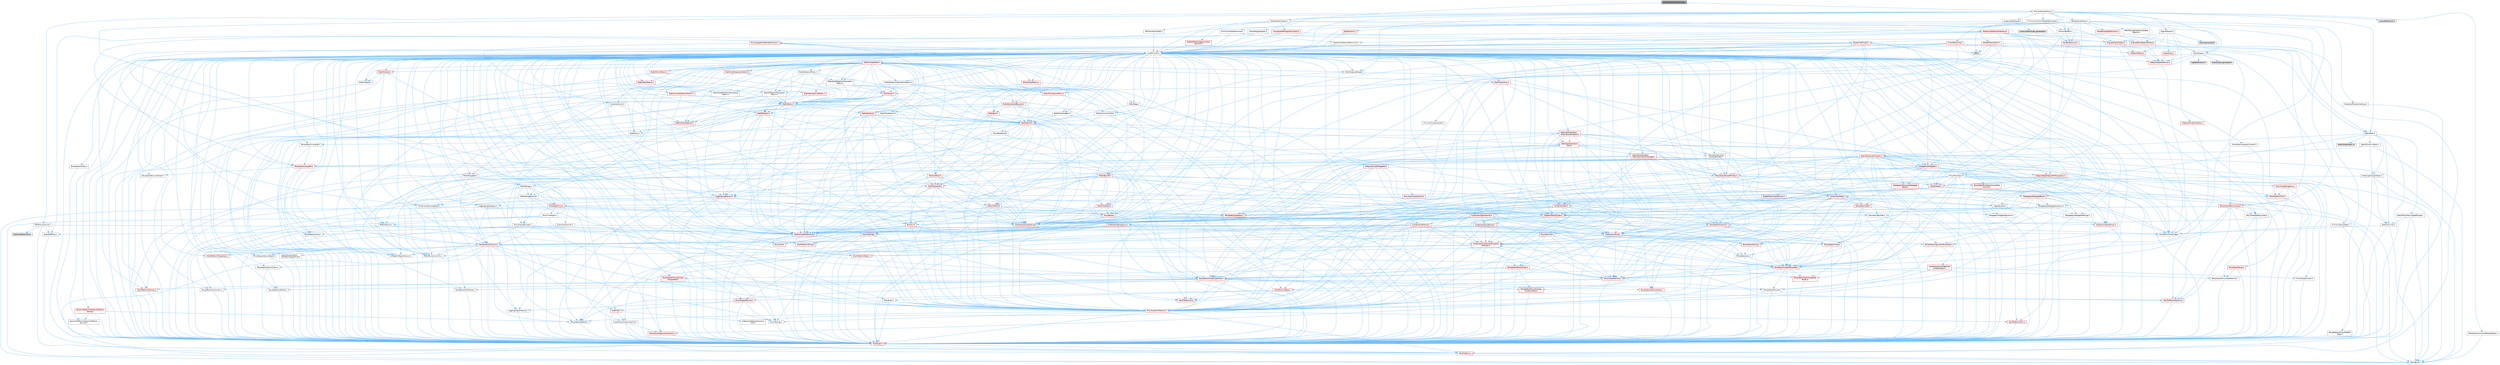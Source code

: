 digraph "SkeletalMeshSceneProxy.h"
{
 // INTERACTIVE_SVG=YES
 // LATEX_PDF_SIZE
  bgcolor="transparent";
  edge [fontname=Helvetica,fontsize=10,labelfontname=Helvetica,labelfontsize=10];
  node [fontname=Helvetica,fontsize=10,shape=box,height=0.2,width=0.4];
  Node1 [id="Node000001",label="SkeletalMeshSceneProxy.h",height=0.2,width=0.4,color="gray40", fillcolor="grey60", style="filled", fontcolor="black",tooltip=" "];
  Node1 -> Node2 [id="edge1_Node000001_Node000002",color="steelblue1",style="solid",tooltip=" "];
  Node2 [id="Node000002",label="PrimitiveSceneProxy.h",height=0.2,width=0.4,color="grey40", fillcolor="white", style="filled",URL="$dc/d1e/PrimitiveSceneProxy_8h.html",tooltip=" "];
  Node2 -> Node3 [id="edge2_Node000002_Node000003",color="steelblue1",style="solid",tooltip=" "];
  Node3 [id="Node000003",label="CoreMinimal.h",height=0.2,width=0.4,color="grey40", fillcolor="white", style="filled",URL="$d7/d67/CoreMinimal_8h.html",tooltip=" "];
  Node3 -> Node4 [id="edge3_Node000003_Node000004",color="steelblue1",style="solid",tooltip=" "];
  Node4 [id="Node000004",label="CoreTypes.h",height=0.2,width=0.4,color="red", fillcolor="#FFF0F0", style="filled",URL="$dc/dec/CoreTypes_8h.html",tooltip=" "];
  Node4 -> Node5 [id="edge4_Node000004_Node000005",color="steelblue1",style="solid",tooltip=" "];
  Node5 [id="Node000005",label="HAL/Platform.h",height=0.2,width=0.4,color="red", fillcolor="#FFF0F0", style="filled",URL="$d9/dd0/Platform_8h.html",tooltip=" "];
  Node5 -> Node6 [id="edge5_Node000005_Node000006",color="steelblue1",style="solid",tooltip=" "];
  Node6 [id="Node000006",label="Misc/Build.h",height=0.2,width=0.4,color="grey40", fillcolor="white", style="filled",URL="$d3/dbb/Build_8h.html",tooltip=" "];
  Node3 -> Node18 [id="edge6_Node000003_Node000018",color="steelblue1",style="solid",tooltip=" "];
  Node18 [id="Node000018",label="CoreFwd.h",height=0.2,width=0.4,color="red", fillcolor="#FFF0F0", style="filled",URL="$d1/d1e/CoreFwd_8h.html",tooltip=" "];
  Node18 -> Node4 [id="edge7_Node000018_Node000004",color="steelblue1",style="solid",tooltip=" "];
  Node18 -> Node19 [id="edge8_Node000018_Node000019",color="steelblue1",style="solid",tooltip=" "];
  Node19 [id="Node000019",label="Containers/ContainersFwd.h",height=0.2,width=0.4,color="grey40", fillcolor="white", style="filled",URL="$d4/d0a/ContainersFwd_8h.html",tooltip=" "];
  Node19 -> Node5 [id="edge9_Node000019_Node000005",color="steelblue1",style="solid",tooltip=" "];
  Node19 -> Node4 [id="edge10_Node000019_Node000004",color="steelblue1",style="solid",tooltip=" "];
  Node19 -> Node20 [id="edge11_Node000019_Node000020",color="steelblue1",style="solid",tooltip=" "];
  Node20 [id="Node000020",label="Traits/IsContiguousContainer.h",height=0.2,width=0.4,color="red", fillcolor="#FFF0F0", style="filled",URL="$d5/d3c/IsContiguousContainer_8h.html",tooltip=" "];
  Node20 -> Node4 [id="edge12_Node000020_Node000004",color="steelblue1",style="solid",tooltip=" "];
  Node18 -> Node24 [id="edge13_Node000018_Node000024",color="steelblue1",style="solid",tooltip=" "];
  Node24 [id="Node000024",label="UObject/UObjectHierarchy\lFwd.h",height=0.2,width=0.4,color="grey40", fillcolor="white", style="filled",URL="$d3/d13/UObjectHierarchyFwd_8h.html",tooltip=" "];
  Node3 -> Node24 [id="edge14_Node000003_Node000024",color="steelblue1",style="solid",tooltip=" "];
  Node3 -> Node19 [id="edge15_Node000003_Node000019",color="steelblue1",style="solid",tooltip=" "];
  Node3 -> Node25 [id="edge16_Node000003_Node000025",color="steelblue1",style="solid",tooltip=" "];
  Node25 [id="Node000025",label="Misc/VarArgs.h",height=0.2,width=0.4,color="grey40", fillcolor="white", style="filled",URL="$d5/d6f/VarArgs_8h.html",tooltip=" "];
  Node25 -> Node4 [id="edge17_Node000025_Node000004",color="steelblue1",style="solid",tooltip=" "];
  Node3 -> Node26 [id="edge18_Node000003_Node000026",color="steelblue1",style="solid",tooltip=" "];
  Node26 [id="Node000026",label="Logging/LogVerbosity.h",height=0.2,width=0.4,color="grey40", fillcolor="white", style="filled",URL="$d2/d8f/LogVerbosity_8h.html",tooltip=" "];
  Node26 -> Node4 [id="edge19_Node000026_Node000004",color="steelblue1",style="solid",tooltip=" "];
  Node3 -> Node27 [id="edge20_Node000003_Node000027",color="steelblue1",style="solid",tooltip=" "];
  Node27 [id="Node000027",label="Misc/OutputDevice.h",height=0.2,width=0.4,color="red", fillcolor="#FFF0F0", style="filled",URL="$d7/d32/OutputDevice_8h.html",tooltip=" "];
  Node27 -> Node18 [id="edge21_Node000027_Node000018",color="steelblue1",style="solid",tooltip=" "];
  Node27 -> Node4 [id="edge22_Node000027_Node000004",color="steelblue1",style="solid",tooltip=" "];
  Node27 -> Node26 [id="edge23_Node000027_Node000026",color="steelblue1",style="solid",tooltip=" "];
  Node27 -> Node25 [id="edge24_Node000027_Node000025",color="steelblue1",style="solid",tooltip=" "];
  Node3 -> Node33 [id="edge25_Node000003_Node000033",color="steelblue1",style="solid",tooltip=" "];
  Node33 [id="Node000033",label="HAL/PlatformCrt.h",height=0.2,width=0.4,color="red", fillcolor="#FFF0F0", style="filled",URL="$d8/d75/PlatformCrt_8h.html",tooltip=" "];
  Node3 -> Node43 [id="edge26_Node000003_Node000043",color="steelblue1",style="solid",tooltip=" "];
  Node43 [id="Node000043",label="HAL/PlatformMisc.h",height=0.2,width=0.4,color="red", fillcolor="#FFF0F0", style="filled",URL="$d0/df5/PlatformMisc_8h.html",tooltip=" "];
  Node43 -> Node4 [id="edge27_Node000043_Node000004",color="steelblue1",style="solid",tooltip=" "];
  Node3 -> Node62 [id="edge28_Node000003_Node000062",color="steelblue1",style="solid",tooltip=" "];
  Node62 [id="Node000062",label="Misc/AssertionMacros.h",height=0.2,width=0.4,color="red", fillcolor="#FFF0F0", style="filled",URL="$d0/dfa/AssertionMacros_8h.html",tooltip=" "];
  Node62 -> Node4 [id="edge29_Node000062_Node000004",color="steelblue1",style="solid",tooltip=" "];
  Node62 -> Node5 [id="edge30_Node000062_Node000005",color="steelblue1",style="solid",tooltip=" "];
  Node62 -> Node43 [id="edge31_Node000062_Node000043",color="steelblue1",style="solid",tooltip=" "];
  Node62 -> Node63 [id="edge32_Node000062_Node000063",color="steelblue1",style="solid",tooltip=" "];
  Node63 [id="Node000063",label="Templates/EnableIf.h",height=0.2,width=0.4,color="grey40", fillcolor="white", style="filled",URL="$d7/d60/EnableIf_8h.html",tooltip=" "];
  Node63 -> Node4 [id="edge33_Node000063_Node000004",color="steelblue1",style="solid",tooltip=" "];
  Node62 -> Node25 [id="edge34_Node000062_Node000025",color="steelblue1",style="solid",tooltip=" "];
  Node3 -> Node71 [id="edge35_Node000003_Node000071",color="steelblue1",style="solid",tooltip=" "];
  Node71 [id="Node000071",label="Templates/IsPointer.h",height=0.2,width=0.4,color="grey40", fillcolor="white", style="filled",URL="$d7/d05/IsPointer_8h.html",tooltip=" "];
  Node71 -> Node4 [id="edge36_Node000071_Node000004",color="steelblue1",style="solid",tooltip=" "];
  Node3 -> Node72 [id="edge37_Node000003_Node000072",color="steelblue1",style="solid",tooltip=" "];
  Node72 [id="Node000072",label="HAL/PlatformMemory.h",height=0.2,width=0.4,color="red", fillcolor="#FFF0F0", style="filled",URL="$de/d68/PlatformMemory_8h.html",tooltip=" "];
  Node72 -> Node4 [id="edge38_Node000072_Node000004",color="steelblue1",style="solid",tooltip=" "];
  Node3 -> Node55 [id="edge39_Node000003_Node000055",color="steelblue1",style="solid",tooltip=" "];
  Node55 [id="Node000055",label="HAL/PlatformAtomics.h",height=0.2,width=0.4,color="red", fillcolor="#FFF0F0", style="filled",URL="$d3/d36/PlatformAtomics_8h.html",tooltip=" "];
  Node55 -> Node4 [id="edge40_Node000055_Node000004",color="steelblue1",style="solid",tooltip=" "];
  Node3 -> Node77 [id="edge41_Node000003_Node000077",color="steelblue1",style="solid",tooltip=" "];
  Node77 [id="Node000077",label="Misc/Exec.h",height=0.2,width=0.4,color="grey40", fillcolor="white", style="filled",URL="$de/ddb/Exec_8h.html",tooltip=" "];
  Node77 -> Node4 [id="edge42_Node000077_Node000004",color="steelblue1",style="solid",tooltip=" "];
  Node77 -> Node62 [id="edge43_Node000077_Node000062",color="steelblue1",style="solid",tooltip=" "];
  Node3 -> Node78 [id="edge44_Node000003_Node000078",color="steelblue1",style="solid",tooltip=" "];
  Node78 [id="Node000078",label="HAL/MemoryBase.h",height=0.2,width=0.4,color="red", fillcolor="#FFF0F0", style="filled",URL="$d6/d9f/MemoryBase_8h.html",tooltip=" "];
  Node78 -> Node4 [id="edge45_Node000078_Node000004",color="steelblue1",style="solid",tooltip=" "];
  Node78 -> Node55 [id="edge46_Node000078_Node000055",color="steelblue1",style="solid",tooltip=" "];
  Node78 -> Node33 [id="edge47_Node000078_Node000033",color="steelblue1",style="solid",tooltip=" "];
  Node78 -> Node77 [id="edge48_Node000078_Node000077",color="steelblue1",style="solid",tooltip=" "];
  Node78 -> Node27 [id="edge49_Node000078_Node000027",color="steelblue1",style="solid",tooltip=" "];
  Node3 -> Node88 [id="edge50_Node000003_Node000088",color="steelblue1",style="solid",tooltip=" "];
  Node88 [id="Node000088",label="HAL/UnrealMemory.h",height=0.2,width=0.4,color="red", fillcolor="#FFF0F0", style="filled",URL="$d9/d96/UnrealMemory_8h.html",tooltip=" "];
  Node88 -> Node4 [id="edge51_Node000088_Node000004",color="steelblue1",style="solid",tooltip=" "];
  Node88 -> Node78 [id="edge52_Node000088_Node000078",color="steelblue1",style="solid",tooltip=" "];
  Node88 -> Node72 [id="edge53_Node000088_Node000072",color="steelblue1",style="solid",tooltip=" "];
  Node88 -> Node71 [id="edge54_Node000088_Node000071",color="steelblue1",style="solid",tooltip=" "];
  Node3 -> Node90 [id="edge55_Node000003_Node000090",color="steelblue1",style="solid",tooltip=" "];
  Node90 [id="Node000090",label="Templates/IsArithmetic.h",height=0.2,width=0.4,color="grey40", fillcolor="white", style="filled",URL="$d2/d5d/IsArithmetic_8h.html",tooltip=" "];
  Node90 -> Node4 [id="edge56_Node000090_Node000004",color="steelblue1",style="solid",tooltip=" "];
  Node3 -> Node84 [id="edge57_Node000003_Node000084",color="steelblue1",style="solid",tooltip=" "];
  Node84 [id="Node000084",label="Templates/AndOrNot.h",height=0.2,width=0.4,color="grey40", fillcolor="white", style="filled",URL="$db/d0a/AndOrNot_8h.html",tooltip=" "];
  Node84 -> Node4 [id="edge58_Node000084_Node000004",color="steelblue1",style="solid",tooltip=" "];
  Node3 -> Node91 [id="edge59_Node000003_Node000091",color="steelblue1",style="solid",tooltip=" "];
  Node91 [id="Node000091",label="Templates/IsPODType.h",height=0.2,width=0.4,color="grey40", fillcolor="white", style="filled",URL="$d7/db1/IsPODType_8h.html",tooltip=" "];
  Node91 -> Node4 [id="edge60_Node000091_Node000004",color="steelblue1",style="solid",tooltip=" "];
  Node3 -> Node92 [id="edge61_Node000003_Node000092",color="steelblue1",style="solid",tooltip=" "];
  Node92 [id="Node000092",label="Templates/IsUECoreType.h",height=0.2,width=0.4,color="red", fillcolor="#FFF0F0", style="filled",URL="$d1/db8/IsUECoreType_8h.html",tooltip=" "];
  Node92 -> Node4 [id="edge62_Node000092_Node000004",color="steelblue1",style="solid",tooltip=" "];
  Node3 -> Node85 [id="edge63_Node000003_Node000085",color="steelblue1",style="solid",tooltip=" "];
  Node85 [id="Node000085",label="Templates/IsTriviallyCopy\lConstructible.h",height=0.2,width=0.4,color="red", fillcolor="#FFF0F0", style="filled",URL="$d3/d78/IsTriviallyCopyConstructible_8h.html",tooltip=" "];
  Node85 -> Node4 [id="edge64_Node000085_Node000004",color="steelblue1",style="solid",tooltip=" "];
  Node3 -> Node93 [id="edge65_Node000003_Node000093",color="steelblue1",style="solid",tooltip=" "];
  Node93 [id="Node000093",label="Templates/UnrealTypeTraits.h",height=0.2,width=0.4,color="red", fillcolor="#FFF0F0", style="filled",URL="$d2/d2d/UnrealTypeTraits_8h.html",tooltip=" "];
  Node93 -> Node4 [id="edge66_Node000093_Node000004",color="steelblue1",style="solid",tooltip=" "];
  Node93 -> Node71 [id="edge67_Node000093_Node000071",color="steelblue1",style="solid",tooltip=" "];
  Node93 -> Node62 [id="edge68_Node000093_Node000062",color="steelblue1",style="solid",tooltip=" "];
  Node93 -> Node84 [id="edge69_Node000093_Node000084",color="steelblue1",style="solid",tooltip=" "];
  Node93 -> Node63 [id="edge70_Node000093_Node000063",color="steelblue1",style="solid",tooltip=" "];
  Node93 -> Node90 [id="edge71_Node000093_Node000090",color="steelblue1",style="solid",tooltip=" "];
  Node93 -> Node91 [id="edge72_Node000093_Node000091",color="steelblue1",style="solid",tooltip=" "];
  Node93 -> Node92 [id="edge73_Node000093_Node000092",color="steelblue1",style="solid",tooltip=" "];
  Node93 -> Node85 [id="edge74_Node000093_Node000085",color="steelblue1",style="solid",tooltip=" "];
  Node3 -> Node63 [id="edge75_Node000003_Node000063",color="steelblue1",style="solid",tooltip=" "];
  Node3 -> Node95 [id="edge76_Node000003_Node000095",color="steelblue1",style="solid",tooltip=" "];
  Node95 [id="Node000095",label="Templates/RemoveReference.h",height=0.2,width=0.4,color="grey40", fillcolor="white", style="filled",URL="$da/dbe/RemoveReference_8h.html",tooltip=" "];
  Node95 -> Node4 [id="edge77_Node000095_Node000004",color="steelblue1",style="solid",tooltip=" "];
  Node3 -> Node96 [id="edge78_Node000003_Node000096",color="steelblue1",style="solid",tooltip=" "];
  Node96 [id="Node000096",label="Templates/IntegralConstant.h",height=0.2,width=0.4,color="grey40", fillcolor="white", style="filled",URL="$db/d1b/IntegralConstant_8h.html",tooltip=" "];
  Node96 -> Node4 [id="edge79_Node000096_Node000004",color="steelblue1",style="solid",tooltip=" "];
  Node3 -> Node97 [id="edge80_Node000003_Node000097",color="steelblue1",style="solid",tooltip=" "];
  Node97 [id="Node000097",label="Templates/IsClass.h",height=0.2,width=0.4,color="grey40", fillcolor="white", style="filled",URL="$db/dcb/IsClass_8h.html",tooltip=" "];
  Node97 -> Node4 [id="edge81_Node000097_Node000004",color="steelblue1",style="solid",tooltip=" "];
  Node3 -> Node98 [id="edge82_Node000003_Node000098",color="steelblue1",style="solid",tooltip=" "];
  Node98 [id="Node000098",label="Templates/TypeCompatible\lBytes.h",height=0.2,width=0.4,color="red", fillcolor="#FFF0F0", style="filled",URL="$df/d0a/TypeCompatibleBytes_8h.html",tooltip=" "];
  Node98 -> Node4 [id="edge83_Node000098_Node000004",color="steelblue1",style="solid",tooltip=" "];
  Node3 -> Node20 [id="edge84_Node000003_Node000020",color="steelblue1",style="solid",tooltip=" "];
  Node3 -> Node99 [id="edge85_Node000003_Node000099",color="steelblue1",style="solid",tooltip=" "];
  Node99 [id="Node000099",label="Templates/UnrealTemplate.h",height=0.2,width=0.4,color="red", fillcolor="#FFF0F0", style="filled",URL="$d4/d24/UnrealTemplate_8h.html",tooltip=" "];
  Node99 -> Node4 [id="edge86_Node000099_Node000004",color="steelblue1",style="solid",tooltip=" "];
  Node99 -> Node71 [id="edge87_Node000099_Node000071",color="steelblue1",style="solid",tooltip=" "];
  Node99 -> Node88 [id="edge88_Node000099_Node000088",color="steelblue1",style="solid",tooltip=" "];
  Node99 -> Node93 [id="edge89_Node000099_Node000093",color="steelblue1",style="solid",tooltip=" "];
  Node99 -> Node95 [id="edge90_Node000099_Node000095",color="steelblue1",style="solid",tooltip=" "];
  Node99 -> Node98 [id="edge91_Node000099_Node000098",color="steelblue1",style="solid",tooltip=" "];
  Node99 -> Node20 [id="edge92_Node000099_Node000020",color="steelblue1",style="solid",tooltip=" "];
  Node3 -> Node48 [id="edge93_Node000003_Node000048",color="steelblue1",style="solid",tooltip=" "];
  Node48 [id="Node000048",label="Math/NumericLimits.h",height=0.2,width=0.4,color="grey40", fillcolor="white", style="filled",URL="$df/d1b/NumericLimits_8h.html",tooltip=" "];
  Node48 -> Node4 [id="edge94_Node000048_Node000004",color="steelblue1",style="solid",tooltip=" "];
  Node3 -> Node103 [id="edge95_Node000003_Node000103",color="steelblue1",style="solid",tooltip=" "];
  Node103 [id="Node000103",label="HAL/PlatformMath.h",height=0.2,width=0.4,color="red", fillcolor="#FFF0F0", style="filled",URL="$dc/d53/PlatformMath_8h.html",tooltip=" "];
  Node103 -> Node4 [id="edge96_Node000103_Node000004",color="steelblue1",style="solid",tooltip=" "];
  Node3 -> Node86 [id="edge97_Node000003_Node000086",color="steelblue1",style="solid",tooltip=" "];
  Node86 [id="Node000086",label="Templates/IsTriviallyCopy\lAssignable.h",height=0.2,width=0.4,color="red", fillcolor="#FFF0F0", style="filled",URL="$d2/df2/IsTriviallyCopyAssignable_8h.html",tooltip=" "];
  Node86 -> Node4 [id="edge98_Node000086_Node000004",color="steelblue1",style="solid",tooltip=" "];
  Node3 -> Node111 [id="edge99_Node000003_Node000111",color="steelblue1",style="solid",tooltip=" "];
  Node111 [id="Node000111",label="Templates/MemoryOps.h",height=0.2,width=0.4,color="red", fillcolor="#FFF0F0", style="filled",URL="$db/dea/MemoryOps_8h.html",tooltip=" "];
  Node111 -> Node4 [id="edge100_Node000111_Node000004",color="steelblue1",style="solid",tooltip=" "];
  Node111 -> Node88 [id="edge101_Node000111_Node000088",color="steelblue1",style="solid",tooltip=" "];
  Node111 -> Node86 [id="edge102_Node000111_Node000086",color="steelblue1",style="solid",tooltip=" "];
  Node111 -> Node85 [id="edge103_Node000111_Node000085",color="steelblue1",style="solid",tooltip=" "];
  Node111 -> Node93 [id="edge104_Node000111_Node000093",color="steelblue1",style="solid",tooltip=" "];
  Node3 -> Node112 [id="edge105_Node000003_Node000112",color="steelblue1",style="solid",tooltip=" "];
  Node112 [id="Node000112",label="Containers/ContainerAllocation\lPolicies.h",height=0.2,width=0.4,color="red", fillcolor="#FFF0F0", style="filled",URL="$d7/dff/ContainerAllocationPolicies_8h.html",tooltip=" "];
  Node112 -> Node4 [id="edge106_Node000112_Node000004",color="steelblue1",style="solid",tooltip=" "];
  Node112 -> Node112 [id="edge107_Node000112_Node000112",color="steelblue1",style="solid",tooltip=" "];
  Node112 -> Node103 [id="edge108_Node000112_Node000103",color="steelblue1",style="solid",tooltip=" "];
  Node112 -> Node88 [id="edge109_Node000112_Node000088",color="steelblue1",style="solid",tooltip=" "];
  Node112 -> Node48 [id="edge110_Node000112_Node000048",color="steelblue1",style="solid",tooltip=" "];
  Node112 -> Node62 [id="edge111_Node000112_Node000062",color="steelblue1",style="solid",tooltip=" "];
  Node112 -> Node111 [id="edge112_Node000112_Node000111",color="steelblue1",style="solid",tooltip=" "];
  Node112 -> Node98 [id="edge113_Node000112_Node000098",color="steelblue1",style="solid",tooltip=" "];
  Node3 -> Node115 [id="edge114_Node000003_Node000115",color="steelblue1",style="solid",tooltip=" "];
  Node115 [id="Node000115",label="Templates/IsEnumClass.h",height=0.2,width=0.4,color="grey40", fillcolor="white", style="filled",URL="$d7/d15/IsEnumClass_8h.html",tooltip=" "];
  Node115 -> Node4 [id="edge115_Node000115_Node000004",color="steelblue1",style="solid",tooltip=" "];
  Node115 -> Node84 [id="edge116_Node000115_Node000084",color="steelblue1",style="solid",tooltip=" "];
  Node3 -> Node116 [id="edge117_Node000003_Node000116",color="steelblue1",style="solid",tooltip=" "];
  Node116 [id="Node000116",label="HAL/PlatformProperties.h",height=0.2,width=0.4,color="red", fillcolor="#FFF0F0", style="filled",URL="$d9/db0/PlatformProperties_8h.html",tooltip=" "];
  Node116 -> Node4 [id="edge118_Node000116_Node000004",color="steelblue1",style="solid",tooltip=" "];
  Node3 -> Node119 [id="edge119_Node000003_Node000119",color="steelblue1",style="solid",tooltip=" "];
  Node119 [id="Node000119",label="Misc/EngineVersionBase.h",height=0.2,width=0.4,color="grey40", fillcolor="white", style="filled",URL="$d5/d2b/EngineVersionBase_8h.html",tooltip=" "];
  Node119 -> Node4 [id="edge120_Node000119_Node000004",color="steelblue1",style="solid",tooltip=" "];
  Node3 -> Node120 [id="edge121_Node000003_Node000120",color="steelblue1",style="solid",tooltip=" "];
  Node120 [id="Node000120",label="Internationalization\l/TextNamespaceFwd.h",height=0.2,width=0.4,color="grey40", fillcolor="white", style="filled",URL="$d8/d97/TextNamespaceFwd_8h.html",tooltip=" "];
  Node120 -> Node4 [id="edge122_Node000120_Node000004",color="steelblue1",style="solid",tooltip=" "];
  Node3 -> Node121 [id="edge123_Node000003_Node000121",color="steelblue1",style="solid",tooltip=" "];
  Node121 [id="Node000121",label="Serialization/Archive.h",height=0.2,width=0.4,color="red", fillcolor="#FFF0F0", style="filled",URL="$d7/d3b/Archive_8h.html",tooltip=" "];
  Node121 -> Node18 [id="edge124_Node000121_Node000018",color="steelblue1",style="solid",tooltip=" "];
  Node121 -> Node4 [id="edge125_Node000121_Node000004",color="steelblue1",style="solid",tooltip=" "];
  Node121 -> Node116 [id="edge126_Node000121_Node000116",color="steelblue1",style="solid",tooltip=" "];
  Node121 -> Node120 [id="edge127_Node000121_Node000120",color="steelblue1",style="solid",tooltip=" "];
  Node121 -> Node62 [id="edge128_Node000121_Node000062",color="steelblue1",style="solid",tooltip=" "];
  Node121 -> Node6 [id="edge129_Node000121_Node000006",color="steelblue1",style="solid",tooltip=" "];
  Node121 -> Node119 [id="edge130_Node000121_Node000119",color="steelblue1",style="solid",tooltip=" "];
  Node121 -> Node25 [id="edge131_Node000121_Node000025",color="steelblue1",style="solid",tooltip=" "];
  Node121 -> Node63 [id="edge132_Node000121_Node000063",color="steelblue1",style="solid",tooltip=" "];
  Node121 -> Node115 [id="edge133_Node000121_Node000115",color="steelblue1",style="solid",tooltip=" "];
  Node121 -> Node99 [id="edge134_Node000121_Node000099",color="steelblue1",style="solid",tooltip=" "];
  Node121 -> Node124 [id="edge135_Node000121_Node000124",color="steelblue1",style="solid",tooltip=" "];
  Node124 [id="Node000124",label="UObject/ObjectVersion.h",height=0.2,width=0.4,color="grey40", fillcolor="white", style="filled",URL="$da/d63/ObjectVersion_8h.html",tooltip=" "];
  Node124 -> Node4 [id="edge136_Node000124_Node000004",color="steelblue1",style="solid",tooltip=" "];
  Node3 -> Node125 [id="edge137_Node000003_Node000125",color="steelblue1",style="solid",tooltip=" "];
  Node125 [id="Node000125",label="Templates/Less.h",height=0.2,width=0.4,color="grey40", fillcolor="white", style="filled",URL="$de/dc8/Less_8h.html",tooltip=" "];
  Node125 -> Node4 [id="edge138_Node000125_Node000004",color="steelblue1",style="solid",tooltip=" "];
  Node125 -> Node99 [id="edge139_Node000125_Node000099",color="steelblue1",style="solid",tooltip=" "];
  Node3 -> Node126 [id="edge140_Node000003_Node000126",color="steelblue1",style="solid",tooltip=" "];
  Node126 [id="Node000126",label="Templates/Sorting.h",height=0.2,width=0.4,color="red", fillcolor="#FFF0F0", style="filled",URL="$d3/d9e/Sorting_8h.html",tooltip=" "];
  Node126 -> Node4 [id="edge141_Node000126_Node000004",color="steelblue1",style="solid",tooltip=" "];
  Node126 -> Node103 [id="edge142_Node000126_Node000103",color="steelblue1",style="solid",tooltip=" "];
  Node126 -> Node125 [id="edge143_Node000126_Node000125",color="steelblue1",style="solid",tooltip=" "];
  Node3 -> Node137 [id="edge144_Node000003_Node000137",color="steelblue1",style="solid",tooltip=" "];
  Node137 [id="Node000137",label="Misc/Char.h",height=0.2,width=0.4,color="red", fillcolor="#FFF0F0", style="filled",URL="$d0/d58/Char_8h.html",tooltip=" "];
  Node137 -> Node4 [id="edge145_Node000137_Node000004",color="steelblue1",style="solid",tooltip=" "];
  Node3 -> Node140 [id="edge146_Node000003_Node000140",color="steelblue1",style="solid",tooltip=" "];
  Node140 [id="Node000140",label="GenericPlatform/GenericPlatform\lStricmp.h",height=0.2,width=0.4,color="grey40", fillcolor="white", style="filled",URL="$d2/d86/GenericPlatformStricmp_8h.html",tooltip=" "];
  Node140 -> Node4 [id="edge147_Node000140_Node000004",color="steelblue1",style="solid",tooltip=" "];
  Node3 -> Node141 [id="edge148_Node000003_Node000141",color="steelblue1",style="solid",tooltip=" "];
  Node141 [id="Node000141",label="GenericPlatform/GenericPlatform\lString.h",height=0.2,width=0.4,color="red", fillcolor="#FFF0F0", style="filled",URL="$dd/d20/GenericPlatformString_8h.html",tooltip=" "];
  Node141 -> Node4 [id="edge149_Node000141_Node000004",color="steelblue1",style="solid",tooltip=" "];
  Node141 -> Node140 [id="edge150_Node000141_Node000140",color="steelblue1",style="solid",tooltip=" "];
  Node141 -> Node63 [id="edge151_Node000141_Node000063",color="steelblue1",style="solid",tooltip=" "];
  Node3 -> Node74 [id="edge152_Node000003_Node000074",color="steelblue1",style="solid",tooltip=" "];
  Node74 [id="Node000074",label="HAL/PlatformString.h",height=0.2,width=0.4,color="red", fillcolor="#FFF0F0", style="filled",URL="$db/db5/PlatformString_8h.html",tooltip=" "];
  Node74 -> Node4 [id="edge153_Node000074_Node000004",color="steelblue1",style="solid",tooltip=" "];
  Node3 -> Node144 [id="edge154_Node000003_Node000144",color="steelblue1",style="solid",tooltip=" "];
  Node144 [id="Node000144",label="Misc/CString.h",height=0.2,width=0.4,color="red", fillcolor="#FFF0F0", style="filled",URL="$d2/d49/CString_8h.html",tooltip=" "];
  Node144 -> Node4 [id="edge155_Node000144_Node000004",color="steelblue1",style="solid",tooltip=" "];
  Node144 -> Node33 [id="edge156_Node000144_Node000033",color="steelblue1",style="solid",tooltip=" "];
  Node144 -> Node74 [id="edge157_Node000144_Node000074",color="steelblue1",style="solid",tooltip=" "];
  Node144 -> Node62 [id="edge158_Node000144_Node000062",color="steelblue1",style="solid",tooltip=" "];
  Node144 -> Node137 [id="edge159_Node000144_Node000137",color="steelblue1",style="solid",tooltip=" "];
  Node144 -> Node25 [id="edge160_Node000144_Node000025",color="steelblue1",style="solid",tooltip=" "];
  Node3 -> Node145 [id="edge161_Node000003_Node000145",color="steelblue1",style="solid",tooltip=" "];
  Node145 [id="Node000145",label="Misc/Crc.h",height=0.2,width=0.4,color="red", fillcolor="#FFF0F0", style="filled",URL="$d4/dd2/Crc_8h.html",tooltip=" "];
  Node145 -> Node4 [id="edge162_Node000145_Node000004",color="steelblue1",style="solid",tooltip=" "];
  Node145 -> Node74 [id="edge163_Node000145_Node000074",color="steelblue1",style="solid",tooltip=" "];
  Node145 -> Node62 [id="edge164_Node000145_Node000062",color="steelblue1",style="solid",tooltip=" "];
  Node145 -> Node144 [id="edge165_Node000145_Node000144",color="steelblue1",style="solid",tooltip=" "];
  Node145 -> Node137 [id="edge166_Node000145_Node000137",color="steelblue1",style="solid",tooltip=" "];
  Node145 -> Node93 [id="edge167_Node000145_Node000093",color="steelblue1",style="solid",tooltip=" "];
  Node3 -> Node136 [id="edge168_Node000003_Node000136",color="steelblue1",style="solid",tooltip=" "];
  Node136 [id="Node000136",label="Math/UnrealMathUtility.h",height=0.2,width=0.4,color="red", fillcolor="#FFF0F0", style="filled",URL="$db/db8/UnrealMathUtility_8h.html",tooltip=" "];
  Node136 -> Node4 [id="edge169_Node000136_Node000004",color="steelblue1",style="solid",tooltip=" "];
  Node136 -> Node62 [id="edge170_Node000136_Node000062",color="steelblue1",style="solid",tooltip=" "];
  Node136 -> Node103 [id="edge171_Node000136_Node000103",color="steelblue1",style="solid",tooltip=" "];
  Node3 -> Node146 [id="edge172_Node000003_Node000146",color="steelblue1",style="solid",tooltip=" "];
  Node146 [id="Node000146",label="Containers/UnrealString.h",height=0.2,width=0.4,color="red", fillcolor="#FFF0F0", style="filled",URL="$d5/dba/UnrealString_8h.html",tooltip=" "];
  Node3 -> Node150 [id="edge173_Node000003_Node000150",color="steelblue1",style="solid",tooltip=" "];
  Node150 [id="Node000150",label="Containers/Array.h",height=0.2,width=0.4,color="red", fillcolor="#FFF0F0", style="filled",URL="$df/dd0/Array_8h.html",tooltip=" "];
  Node150 -> Node4 [id="edge174_Node000150_Node000004",color="steelblue1",style="solid",tooltip=" "];
  Node150 -> Node62 [id="edge175_Node000150_Node000062",color="steelblue1",style="solid",tooltip=" "];
  Node150 -> Node88 [id="edge176_Node000150_Node000088",color="steelblue1",style="solid",tooltip=" "];
  Node150 -> Node93 [id="edge177_Node000150_Node000093",color="steelblue1",style="solid",tooltip=" "];
  Node150 -> Node99 [id="edge178_Node000150_Node000099",color="steelblue1",style="solid",tooltip=" "];
  Node150 -> Node112 [id="edge179_Node000150_Node000112",color="steelblue1",style="solid",tooltip=" "];
  Node150 -> Node121 [id="edge180_Node000150_Node000121",color="steelblue1",style="solid",tooltip=" "];
  Node150 -> Node129 [id="edge181_Node000150_Node000129",color="steelblue1",style="solid",tooltip=" "];
  Node129 [id="Node000129",label="Templates/Invoke.h",height=0.2,width=0.4,color="red", fillcolor="#FFF0F0", style="filled",URL="$d7/deb/Invoke_8h.html",tooltip=" "];
  Node129 -> Node4 [id="edge182_Node000129_Node000004",color="steelblue1",style="solid",tooltip=" "];
  Node129 -> Node99 [id="edge183_Node000129_Node000099",color="steelblue1",style="solid",tooltip=" "];
  Node150 -> Node125 [id="edge184_Node000150_Node000125",color="steelblue1",style="solid",tooltip=" "];
  Node150 -> Node126 [id="edge185_Node000150_Node000126",color="steelblue1",style="solid",tooltip=" "];
  Node150 -> Node173 [id="edge186_Node000150_Node000173",color="steelblue1",style="solid",tooltip=" "];
  Node173 [id="Node000173",label="Templates/AlignmentTemplates.h",height=0.2,width=0.4,color="red", fillcolor="#FFF0F0", style="filled",URL="$dd/d32/AlignmentTemplates_8h.html",tooltip=" "];
  Node173 -> Node4 [id="edge187_Node000173_Node000004",color="steelblue1",style="solid",tooltip=" "];
  Node173 -> Node71 [id="edge188_Node000173_Node000071",color="steelblue1",style="solid",tooltip=" "];
  Node3 -> Node174 [id="edge189_Node000003_Node000174",color="steelblue1",style="solid",tooltip=" "];
  Node174 [id="Node000174",label="Misc/FrameNumber.h",height=0.2,width=0.4,color="grey40", fillcolor="white", style="filled",URL="$dd/dbd/FrameNumber_8h.html",tooltip=" "];
  Node174 -> Node4 [id="edge190_Node000174_Node000004",color="steelblue1",style="solid",tooltip=" "];
  Node174 -> Node48 [id="edge191_Node000174_Node000048",color="steelblue1",style="solid",tooltip=" "];
  Node174 -> Node136 [id="edge192_Node000174_Node000136",color="steelblue1",style="solid",tooltip=" "];
  Node174 -> Node63 [id="edge193_Node000174_Node000063",color="steelblue1",style="solid",tooltip=" "];
  Node174 -> Node93 [id="edge194_Node000174_Node000093",color="steelblue1",style="solid",tooltip=" "];
  Node3 -> Node175 [id="edge195_Node000003_Node000175",color="steelblue1",style="solid",tooltip=" "];
  Node175 [id="Node000175",label="Misc/Timespan.h",height=0.2,width=0.4,color="grey40", fillcolor="white", style="filled",URL="$da/dd9/Timespan_8h.html",tooltip=" "];
  Node175 -> Node4 [id="edge196_Node000175_Node000004",color="steelblue1",style="solid",tooltip=" "];
  Node175 -> Node176 [id="edge197_Node000175_Node000176",color="steelblue1",style="solid",tooltip=" "];
  Node176 [id="Node000176",label="Math/Interval.h",height=0.2,width=0.4,color="grey40", fillcolor="white", style="filled",URL="$d1/d55/Interval_8h.html",tooltip=" "];
  Node176 -> Node4 [id="edge198_Node000176_Node000004",color="steelblue1",style="solid",tooltip=" "];
  Node176 -> Node90 [id="edge199_Node000176_Node000090",color="steelblue1",style="solid",tooltip=" "];
  Node176 -> Node93 [id="edge200_Node000176_Node000093",color="steelblue1",style="solid",tooltip=" "];
  Node176 -> Node48 [id="edge201_Node000176_Node000048",color="steelblue1",style="solid",tooltip=" "];
  Node176 -> Node136 [id="edge202_Node000176_Node000136",color="steelblue1",style="solid",tooltip=" "];
  Node175 -> Node136 [id="edge203_Node000175_Node000136",color="steelblue1",style="solid",tooltip=" "];
  Node175 -> Node62 [id="edge204_Node000175_Node000062",color="steelblue1",style="solid",tooltip=" "];
  Node3 -> Node177 [id="edge205_Node000003_Node000177",color="steelblue1",style="solid",tooltip=" "];
  Node177 [id="Node000177",label="Containers/StringConv.h",height=0.2,width=0.4,color="red", fillcolor="#FFF0F0", style="filled",URL="$d3/ddf/StringConv_8h.html",tooltip=" "];
  Node177 -> Node4 [id="edge206_Node000177_Node000004",color="steelblue1",style="solid",tooltip=" "];
  Node177 -> Node62 [id="edge207_Node000177_Node000062",color="steelblue1",style="solid",tooltip=" "];
  Node177 -> Node112 [id="edge208_Node000177_Node000112",color="steelblue1",style="solid",tooltip=" "];
  Node177 -> Node150 [id="edge209_Node000177_Node000150",color="steelblue1",style="solid",tooltip=" "];
  Node177 -> Node144 [id="edge210_Node000177_Node000144",color="steelblue1",style="solid",tooltip=" "];
  Node177 -> Node178 [id="edge211_Node000177_Node000178",color="steelblue1",style="solid",tooltip=" "];
  Node178 [id="Node000178",label="Templates/IsArray.h",height=0.2,width=0.4,color="grey40", fillcolor="white", style="filled",URL="$d8/d8d/IsArray_8h.html",tooltip=" "];
  Node178 -> Node4 [id="edge212_Node000178_Node000004",color="steelblue1",style="solid",tooltip=" "];
  Node177 -> Node99 [id="edge213_Node000177_Node000099",color="steelblue1",style="solid",tooltip=" "];
  Node177 -> Node93 [id="edge214_Node000177_Node000093",color="steelblue1",style="solid",tooltip=" "];
  Node177 -> Node20 [id="edge215_Node000177_Node000020",color="steelblue1",style="solid",tooltip=" "];
  Node3 -> Node179 [id="edge216_Node000003_Node000179",color="steelblue1",style="solid",tooltip=" "];
  Node179 [id="Node000179",label="UObject/UnrealNames.h",height=0.2,width=0.4,color="red", fillcolor="#FFF0F0", style="filled",URL="$d8/db1/UnrealNames_8h.html",tooltip=" "];
  Node179 -> Node4 [id="edge217_Node000179_Node000004",color="steelblue1",style="solid",tooltip=" "];
  Node3 -> Node181 [id="edge218_Node000003_Node000181",color="steelblue1",style="solid",tooltip=" "];
  Node181 [id="Node000181",label="UObject/NameTypes.h",height=0.2,width=0.4,color="red", fillcolor="#FFF0F0", style="filled",URL="$d6/d35/NameTypes_8h.html",tooltip=" "];
  Node181 -> Node4 [id="edge219_Node000181_Node000004",color="steelblue1",style="solid",tooltip=" "];
  Node181 -> Node62 [id="edge220_Node000181_Node000062",color="steelblue1",style="solid",tooltip=" "];
  Node181 -> Node88 [id="edge221_Node000181_Node000088",color="steelblue1",style="solid",tooltip=" "];
  Node181 -> Node93 [id="edge222_Node000181_Node000093",color="steelblue1",style="solid",tooltip=" "];
  Node181 -> Node99 [id="edge223_Node000181_Node000099",color="steelblue1",style="solid",tooltip=" "];
  Node181 -> Node146 [id="edge224_Node000181_Node000146",color="steelblue1",style="solid",tooltip=" "];
  Node181 -> Node177 [id="edge225_Node000181_Node000177",color="steelblue1",style="solid",tooltip=" "];
  Node181 -> Node179 [id="edge226_Node000181_Node000179",color="steelblue1",style="solid",tooltip=" "];
  Node3 -> Node189 [id="edge227_Node000003_Node000189",color="steelblue1",style="solid",tooltip=" "];
  Node189 [id="Node000189",label="Misc/Parse.h",height=0.2,width=0.4,color="red", fillcolor="#FFF0F0", style="filled",URL="$dc/d71/Parse_8h.html",tooltip=" "];
  Node189 -> Node146 [id="edge228_Node000189_Node000146",color="steelblue1",style="solid",tooltip=" "];
  Node189 -> Node4 [id="edge229_Node000189_Node000004",color="steelblue1",style="solid",tooltip=" "];
  Node189 -> Node33 [id="edge230_Node000189_Node000033",color="steelblue1",style="solid",tooltip=" "];
  Node189 -> Node6 [id="edge231_Node000189_Node000006",color="steelblue1",style="solid",tooltip=" "];
  Node189 -> Node50 [id="edge232_Node000189_Node000050",color="steelblue1",style="solid",tooltip=" "];
  Node50 [id="Node000050",label="Misc/EnumClassFlags.h",height=0.2,width=0.4,color="grey40", fillcolor="white", style="filled",URL="$d8/de7/EnumClassFlags_8h.html",tooltip=" "];
  Node189 -> Node190 [id="edge233_Node000189_Node000190",color="steelblue1",style="solid",tooltip=" "];
  Node190 [id="Node000190",label="Templates/Function.h",height=0.2,width=0.4,color="red", fillcolor="#FFF0F0", style="filled",URL="$df/df5/Function_8h.html",tooltip=" "];
  Node190 -> Node4 [id="edge234_Node000190_Node000004",color="steelblue1",style="solid",tooltip=" "];
  Node190 -> Node62 [id="edge235_Node000190_Node000062",color="steelblue1",style="solid",tooltip=" "];
  Node190 -> Node88 [id="edge236_Node000190_Node000088",color="steelblue1",style="solid",tooltip=" "];
  Node190 -> Node93 [id="edge237_Node000190_Node000093",color="steelblue1",style="solid",tooltip=" "];
  Node190 -> Node129 [id="edge238_Node000190_Node000129",color="steelblue1",style="solid",tooltip=" "];
  Node190 -> Node99 [id="edge239_Node000190_Node000099",color="steelblue1",style="solid",tooltip=" "];
  Node190 -> Node136 [id="edge240_Node000190_Node000136",color="steelblue1",style="solid",tooltip=" "];
  Node3 -> Node173 [id="edge241_Node000003_Node000173",color="steelblue1",style="solid",tooltip=" "];
  Node3 -> Node192 [id="edge242_Node000003_Node000192",color="steelblue1",style="solid",tooltip=" "];
  Node192 [id="Node000192",label="Misc/StructBuilder.h",height=0.2,width=0.4,color="grey40", fillcolor="white", style="filled",URL="$d9/db3/StructBuilder_8h.html",tooltip=" "];
  Node192 -> Node4 [id="edge243_Node000192_Node000004",color="steelblue1",style="solid",tooltip=" "];
  Node192 -> Node136 [id="edge244_Node000192_Node000136",color="steelblue1",style="solid",tooltip=" "];
  Node192 -> Node173 [id="edge245_Node000192_Node000173",color="steelblue1",style="solid",tooltip=" "];
  Node3 -> Node105 [id="edge246_Node000003_Node000105",color="steelblue1",style="solid",tooltip=" "];
  Node105 [id="Node000105",label="Templates/Decay.h",height=0.2,width=0.4,color="red", fillcolor="#FFF0F0", style="filled",URL="$dd/d0f/Decay_8h.html",tooltip=" "];
  Node105 -> Node4 [id="edge247_Node000105_Node000004",color="steelblue1",style="solid",tooltip=" "];
  Node105 -> Node95 [id="edge248_Node000105_Node000095",color="steelblue1",style="solid",tooltip=" "];
  Node3 -> Node193 [id="edge249_Node000003_Node000193",color="steelblue1",style="solid",tooltip=" "];
  Node193 [id="Node000193",label="Templates/PointerIsConvertible\lFromTo.h",height=0.2,width=0.4,color="red", fillcolor="#FFF0F0", style="filled",URL="$d6/d65/PointerIsConvertibleFromTo_8h.html",tooltip=" "];
  Node193 -> Node4 [id="edge250_Node000193_Node000004",color="steelblue1",style="solid",tooltip=" "];
  Node3 -> Node129 [id="edge251_Node000003_Node000129",color="steelblue1",style="solid",tooltip=" "];
  Node3 -> Node190 [id="edge252_Node000003_Node000190",color="steelblue1",style="solid",tooltip=" "];
  Node3 -> Node162 [id="edge253_Node000003_Node000162",color="steelblue1",style="solid",tooltip=" "];
  Node162 [id="Node000162",label="Templates/TypeHash.h",height=0.2,width=0.4,color="red", fillcolor="#FFF0F0", style="filled",URL="$d1/d62/TypeHash_8h.html",tooltip=" "];
  Node162 -> Node4 [id="edge254_Node000162_Node000004",color="steelblue1",style="solid",tooltip=" "];
  Node162 -> Node145 [id="edge255_Node000162_Node000145",color="steelblue1",style="solid",tooltip=" "];
  Node3 -> Node194 [id="edge256_Node000003_Node000194",color="steelblue1",style="solid",tooltip=" "];
  Node194 [id="Node000194",label="Containers/ScriptArray.h",height=0.2,width=0.4,color="red", fillcolor="#FFF0F0", style="filled",URL="$dc/daf/ScriptArray_8h.html",tooltip=" "];
  Node194 -> Node4 [id="edge257_Node000194_Node000004",color="steelblue1",style="solid",tooltip=" "];
  Node194 -> Node62 [id="edge258_Node000194_Node000062",color="steelblue1",style="solid",tooltip=" "];
  Node194 -> Node88 [id="edge259_Node000194_Node000088",color="steelblue1",style="solid",tooltip=" "];
  Node194 -> Node112 [id="edge260_Node000194_Node000112",color="steelblue1",style="solid",tooltip=" "];
  Node194 -> Node150 [id="edge261_Node000194_Node000150",color="steelblue1",style="solid",tooltip=" "];
  Node3 -> Node195 [id="edge262_Node000003_Node000195",color="steelblue1",style="solid",tooltip=" "];
  Node195 [id="Node000195",label="Containers/BitArray.h",height=0.2,width=0.4,color="red", fillcolor="#FFF0F0", style="filled",URL="$d1/de4/BitArray_8h.html",tooltip=" "];
  Node195 -> Node112 [id="edge263_Node000195_Node000112",color="steelblue1",style="solid",tooltip=" "];
  Node195 -> Node4 [id="edge264_Node000195_Node000004",color="steelblue1",style="solid",tooltip=" "];
  Node195 -> Node55 [id="edge265_Node000195_Node000055",color="steelblue1",style="solid",tooltip=" "];
  Node195 -> Node88 [id="edge266_Node000195_Node000088",color="steelblue1",style="solid",tooltip=" "];
  Node195 -> Node136 [id="edge267_Node000195_Node000136",color="steelblue1",style="solid",tooltip=" "];
  Node195 -> Node62 [id="edge268_Node000195_Node000062",color="steelblue1",style="solid",tooltip=" "];
  Node195 -> Node50 [id="edge269_Node000195_Node000050",color="steelblue1",style="solid",tooltip=" "];
  Node195 -> Node121 [id="edge270_Node000195_Node000121",color="steelblue1",style="solid",tooltip=" "];
  Node195 -> Node63 [id="edge271_Node000195_Node000063",color="steelblue1",style="solid",tooltip=" "];
  Node195 -> Node129 [id="edge272_Node000195_Node000129",color="steelblue1",style="solid",tooltip=" "];
  Node195 -> Node99 [id="edge273_Node000195_Node000099",color="steelblue1",style="solid",tooltip=" "];
  Node195 -> Node93 [id="edge274_Node000195_Node000093",color="steelblue1",style="solid",tooltip=" "];
  Node3 -> Node196 [id="edge275_Node000003_Node000196",color="steelblue1",style="solid",tooltip=" "];
  Node196 [id="Node000196",label="Containers/SparseArray.h",height=0.2,width=0.4,color="red", fillcolor="#FFF0F0", style="filled",URL="$d5/dbf/SparseArray_8h.html",tooltip=" "];
  Node196 -> Node4 [id="edge276_Node000196_Node000004",color="steelblue1",style="solid",tooltip=" "];
  Node196 -> Node62 [id="edge277_Node000196_Node000062",color="steelblue1",style="solid",tooltip=" "];
  Node196 -> Node88 [id="edge278_Node000196_Node000088",color="steelblue1",style="solid",tooltip=" "];
  Node196 -> Node93 [id="edge279_Node000196_Node000093",color="steelblue1",style="solid",tooltip=" "];
  Node196 -> Node99 [id="edge280_Node000196_Node000099",color="steelblue1",style="solid",tooltip=" "];
  Node196 -> Node112 [id="edge281_Node000196_Node000112",color="steelblue1",style="solid",tooltip=" "];
  Node196 -> Node125 [id="edge282_Node000196_Node000125",color="steelblue1",style="solid",tooltip=" "];
  Node196 -> Node150 [id="edge283_Node000196_Node000150",color="steelblue1",style="solid",tooltip=" "];
  Node196 -> Node136 [id="edge284_Node000196_Node000136",color="steelblue1",style="solid",tooltip=" "];
  Node196 -> Node194 [id="edge285_Node000196_Node000194",color="steelblue1",style="solid",tooltip=" "];
  Node196 -> Node195 [id="edge286_Node000196_Node000195",color="steelblue1",style="solid",tooltip=" "];
  Node196 -> Node146 [id="edge287_Node000196_Node000146",color="steelblue1",style="solid",tooltip=" "];
  Node3 -> Node212 [id="edge288_Node000003_Node000212",color="steelblue1",style="solid",tooltip=" "];
  Node212 [id="Node000212",label="Containers/Set.h",height=0.2,width=0.4,color="red", fillcolor="#FFF0F0", style="filled",URL="$d4/d45/Set_8h.html",tooltip=" "];
  Node212 -> Node112 [id="edge289_Node000212_Node000112",color="steelblue1",style="solid",tooltip=" "];
  Node212 -> Node196 [id="edge290_Node000212_Node000196",color="steelblue1",style="solid",tooltip=" "];
  Node212 -> Node19 [id="edge291_Node000212_Node000019",color="steelblue1",style="solid",tooltip=" "];
  Node212 -> Node136 [id="edge292_Node000212_Node000136",color="steelblue1",style="solid",tooltip=" "];
  Node212 -> Node62 [id="edge293_Node000212_Node000062",color="steelblue1",style="solid",tooltip=" "];
  Node212 -> Node192 [id="edge294_Node000212_Node000192",color="steelblue1",style="solid",tooltip=" "];
  Node212 -> Node190 [id="edge295_Node000212_Node000190",color="steelblue1",style="solid",tooltip=" "];
  Node212 -> Node126 [id="edge296_Node000212_Node000126",color="steelblue1",style="solid",tooltip=" "];
  Node212 -> Node162 [id="edge297_Node000212_Node000162",color="steelblue1",style="solid",tooltip=" "];
  Node212 -> Node99 [id="edge298_Node000212_Node000099",color="steelblue1",style="solid",tooltip=" "];
  Node3 -> Node215 [id="edge299_Node000003_Node000215",color="steelblue1",style="solid",tooltip=" "];
  Node215 [id="Node000215",label="Algo/Reverse.h",height=0.2,width=0.4,color="grey40", fillcolor="white", style="filled",URL="$d5/d93/Reverse_8h.html",tooltip=" "];
  Node215 -> Node4 [id="edge300_Node000215_Node000004",color="steelblue1",style="solid",tooltip=" "];
  Node215 -> Node99 [id="edge301_Node000215_Node000099",color="steelblue1",style="solid",tooltip=" "];
  Node3 -> Node216 [id="edge302_Node000003_Node000216",color="steelblue1",style="solid",tooltip=" "];
  Node216 [id="Node000216",label="Containers/Map.h",height=0.2,width=0.4,color="red", fillcolor="#FFF0F0", style="filled",URL="$df/d79/Map_8h.html",tooltip=" "];
  Node216 -> Node4 [id="edge303_Node000216_Node000004",color="steelblue1",style="solid",tooltip=" "];
  Node216 -> Node215 [id="edge304_Node000216_Node000215",color="steelblue1",style="solid",tooltip=" "];
  Node216 -> Node212 [id="edge305_Node000216_Node000212",color="steelblue1",style="solid",tooltip=" "];
  Node216 -> Node146 [id="edge306_Node000216_Node000146",color="steelblue1",style="solid",tooltip=" "];
  Node216 -> Node62 [id="edge307_Node000216_Node000062",color="steelblue1",style="solid",tooltip=" "];
  Node216 -> Node192 [id="edge308_Node000216_Node000192",color="steelblue1",style="solid",tooltip=" "];
  Node216 -> Node190 [id="edge309_Node000216_Node000190",color="steelblue1",style="solid",tooltip=" "];
  Node216 -> Node126 [id="edge310_Node000216_Node000126",color="steelblue1",style="solid",tooltip=" "];
  Node216 -> Node217 [id="edge311_Node000216_Node000217",color="steelblue1",style="solid",tooltip=" "];
  Node217 [id="Node000217",label="Templates/Tuple.h",height=0.2,width=0.4,color="red", fillcolor="#FFF0F0", style="filled",URL="$d2/d4f/Tuple_8h.html",tooltip=" "];
  Node217 -> Node4 [id="edge312_Node000217_Node000004",color="steelblue1",style="solid",tooltip=" "];
  Node217 -> Node99 [id="edge313_Node000217_Node000099",color="steelblue1",style="solid",tooltip=" "];
  Node217 -> Node218 [id="edge314_Node000217_Node000218",color="steelblue1",style="solid",tooltip=" "];
  Node218 [id="Node000218",label="Delegates/IntegerSequence.h",height=0.2,width=0.4,color="grey40", fillcolor="white", style="filled",URL="$d2/dcc/IntegerSequence_8h.html",tooltip=" "];
  Node218 -> Node4 [id="edge315_Node000218_Node000004",color="steelblue1",style="solid",tooltip=" "];
  Node217 -> Node129 [id="edge316_Node000217_Node000129",color="steelblue1",style="solid",tooltip=" "];
  Node217 -> Node162 [id="edge317_Node000217_Node000162",color="steelblue1",style="solid",tooltip=" "];
  Node216 -> Node99 [id="edge318_Node000216_Node000099",color="steelblue1",style="solid",tooltip=" "];
  Node216 -> Node93 [id="edge319_Node000216_Node000093",color="steelblue1",style="solid",tooltip=" "];
  Node3 -> Node220 [id="edge320_Node000003_Node000220",color="steelblue1",style="solid",tooltip=" "];
  Node220 [id="Node000220",label="Math/IntPoint.h",height=0.2,width=0.4,color="red", fillcolor="#FFF0F0", style="filled",URL="$d3/df7/IntPoint_8h.html",tooltip=" "];
  Node220 -> Node4 [id="edge321_Node000220_Node000004",color="steelblue1",style="solid",tooltip=" "];
  Node220 -> Node62 [id="edge322_Node000220_Node000062",color="steelblue1",style="solid",tooltip=" "];
  Node220 -> Node189 [id="edge323_Node000220_Node000189",color="steelblue1",style="solid",tooltip=" "];
  Node220 -> Node136 [id="edge324_Node000220_Node000136",color="steelblue1",style="solid",tooltip=" "];
  Node220 -> Node146 [id="edge325_Node000220_Node000146",color="steelblue1",style="solid",tooltip=" "];
  Node220 -> Node162 [id="edge326_Node000220_Node000162",color="steelblue1",style="solid",tooltip=" "];
  Node3 -> Node222 [id="edge327_Node000003_Node000222",color="steelblue1",style="solid",tooltip=" "];
  Node222 [id="Node000222",label="Math/IntVector.h",height=0.2,width=0.4,color="red", fillcolor="#FFF0F0", style="filled",URL="$d7/d44/IntVector_8h.html",tooltip=" "];
  Node222 -> Node4 [id="edge328_Node000222_Node000004",color="steelblue1",style="solid",tooltip=" "];
  Node222 -> Node145 [id="edge329_Node000222_Node000145",color="steelblue1",style="solid",tooltip=" "];
  Node222 -> Node189 [id="edge330_Node000222_Node000189",color="steelblue1",style="solid",tooltip=" "];
  Node222 -> Node136 [id="edge331_Node000222_Node000136",color="steelblue1",style="solid",tooltip=" "];
  Node222 -> Node146 [id="edge332_Node000222_Node000146",color="steelblue1",style="solid",tooltip=" "];
  Node3 -> Node223 [id="edge333_Node000003_Node000223",color="steelblue1",style="solid",tooltip=" "];
  Node223 [id="Node000223",label="Logging/LogCategory.h",height=0.2,width=0.4,color="grey40", fillcolor="white", style="filled",URL="$d9/d36/LogCategory_8h.html",tooltip=" "];
  Node223 -> Node4 [id="edge334_Node000223_Node000004",color="steelblue1",style="solid",tooltip=" "];
  Node223 -> Node26 [id="edge335_Node000223_Node000026",color="steelblue1",style="solid",tooltip=" "];
  Node223 -> Node181 [id="edge336_Node000223_Node000181",color="steelblue1",style="solid",tooltip=" "];
  Node3 -> Node224 [id="edge337_Node000003_Node000224",color="steelblue1",style="solid",tooltip=" "];
  Node224 [id="Node000224",label="Logging/LogMacros.h",height=0.2,width=0.4,color="red", fillcolor="#FFF0F0", style="filled",URL="$d0/d16/LogMacros_8h.html",tooltip=" "];
  Node224 -> Node146 [id="edge338_Node000224_Node000146",color="steelblue1",style="solid",tooltip=" "];
  Node224 -> Node4 [id="edge339_Node000224_Node000004",color="steelblue1",style="solid",tooltip=" "];
  Node224 -> Node223 [id="edge340_Node000224_Node000223",color="steelblue1",style="solid",tooltip=" "];
  Node224 -> Node26 [id="edge341_Node000224_Node000026",color="steelblue1",style="solid",tooltip=" "];
  Node224 -> Node62 [id="edge342_Node000224_Node000062",color="steelblue1",style="solid",tooltip=" "];
  Node224 -> Node6 [id="edge343_Node000224_Node000006",color="steelblue1",style="solid",tooltip=" "];
  Node224 -> Node25 [id="edge344_Node000224_Node000025",color="steelblue1",style="solid",tooltip=" "];
  Node224 -> Node63 [id="edge345_Node000224_Node000063",color="steelblue1",style="solid",tooltip=" "];
  Node3 -> Node227 [id="edge346_Node000003_Node000227",color="steelblue1",style="solid",tooltip=" "];
  Node227 [id="Node000227",label="Math/Vector2D.h",height=0.2,width=0.4,color="red", fillcolor="#FFF0F0", style="filled",URL="$d3/db0/Vector2D_8h.html",tooltip=" "];
  Node227 -> Node4 [id="edge347_Node000227_Node000004",color="steelblue1",style="solid",tooltip=" "];
  Node227 -> Node62 [id="edge348_Node000227_Node000062",color="steelblue1",style="solid",tooltip=" "];
  Node227 -> Node145 [id="edge349_Node000227_Node000145",color="steelblue1",style="solid",tooltip=" "];
  Node227 -> Node136 [id="edge350_Node000227_Node000136",color="steelblue1",style="solid",tooltip=" "];
  Node227 -> Node146 [id="edge351_Node000227_Node000146",color="steelblue1",style="solid",tooltip=" "];
  Node227 -> Node189 [id="edge352_Node000227_Node000189",color="steelblue1",style="solid",tooltip=" "];
  Node227 -> Node220 [id="edge353_Node000227_Node000220",color="steelblue1",style="solid",tooltip=" "];
  Node227 -> Node224 [id="edge354_Node000227_Node000224",color="steelblue1",style="solid",tooltip=" "];
  Node3 -> Node231 [id="edge355_Node000003_Node000231",color="steelblue1",style="solid",tooltip=" "];
  Node231 [id="Node000231",label="Math/IntRect.h",height=0.2,width=0.4,color="red", fillcolor="#FFF0F0", style="filled",URL="$d7/d53/IntRect_8h.html",tooltip=" "];
  Node231 -> Node4 [id="edge356_Node000231_Node000004",color="steelblue1",style="solid",tooltip=" "];
  Node231 -> Node136 [id="edge357_Node000231_Node000136",color="steelblue1",style="solid",tooltip=" "];
  Node231 -> Node146 [id="edge358_Node000231_Node000146",color="steelblue1",style="solid",tooltip=" "];
  Node231 -> Node220 [id="edge359_Node000231_Node000220",color="steelblue1",style="solid",tooltip=" "];
  Node231 -> Node227 [id="edge360_Node000231_Node000227",color="steelblue1",style="solid",tooltip=" "];
  Node3 -> Node232 [id="edge361_Node000003_Node000232",color="steelblue1",style="solid",tooltip=" "];
  Node232 [id="Node000232",label="Misc/ByteSwap.h",height=0.2,width=0.4,color="grey40", fillcolor="white", style="filled",URL="$dc/dd7/ByteSwap_8h.html",tooltip=" "];
  Node232 -> Node4 [id="edge362_Node000232_Node000004",color="steelblue1",style="solid",tooltip=" "];
  Node232 -> Node33 [id="edge363_Node000232_Node000033",color="steelblue1",style="solid",tooltip=" "];
  Node3 -> Node161 [id="edge364_Node000003_Node000161",color="steelblue1",style="solid",tooltip=" "];
  Node161 [id="Node000161",label="Containers/EnumAsByte.h",height=0.2,width=0.4,color="grey40", fillcolor="white", style="filled",URL="$d6/d9a/EnumAsByte_8h.html",tooltip=" "];
  Node161 -> Node4 [id="edge365_Node000161_Node000004",color="steelblue1",style="solid",tooltip=" "];
  Node161 -> Node91 [id="edge366_Node000161_Node000091",color="steelblue1",style="solid",tooltip=" "];
  Node161 -> Node162 [id="edge367_Node000161_Node000162",color="steelblue1",style="solid",tooltip=" "];
  Node3 -> Node233 [id="edge368_Node000003_Node000233",color="steelblue1",style="solid",tooltip=" "];
  Node233 [id="Node000233",label="HAL/PlatformTLS.h",height=0.2,width=0.4,color="red", fillcolor="#FFF0F0", style="filled",URL="$d0/def/PlatformTLS_8h.html",tooltip=" "];
  Node233 -> Node4 [id="edge369_Node000233_Node000004",color="steelblue1",style="solid",tooltip=" "];
  Node3 -> Node236 [id="edge370_Node000003_Node000236",color="steelblue1",style="solid",tooltip=" "];
  Node236 [id="Node000236",label="CoreGlobals.h",height=0.2,width=0.4,color="red", fillcolor="#FFF0F0", style="filled",URL="$d5/d8c/CoreGlobals_8h.html",tooltip=" "];
  Node236 -> Node146 [id="edge371_Node000236_Node000146",color="steelblue1",style="solid",tooltip=" "];
  Node236 -> Node4 [id="edge372_Node000236_Node000004",color="steelblue1",style="solid",tooltip=" "];
  Node236 -> Node233 [id="edge373_Node000236_Node000233",color="steelblue1",style="solid",tooltip=" "];
  Node236 -> Node224 [id="edge374_Node000236_Node000224",color="steelblue1",style="solid",tooltip=" "];
  Node236 -> Node6 [id="edge375_Node000236_Node000006",color="steelblue1",style="solid",tooltip=" "];
  Node236 -> Node50 [id="edge376_Node000236_Node000050",color="steelblue1",style="solid",tooltip=" "];
  Node236 -> Node27 [id="edge377_Node000236_Node000027",color="steelblue1",style="solid",tooltip=" "];
  Node236 -> Node181 [id="edge378_Node000236_Node000181",color="steelblue1",style="solid",tooltip=" "];
  Node3 -> Node237 [id="edge379_Node000003_Node000237",color="steelblue1",style="solid",tooltip=" "];
  Node237 [id="Node000237",label="Templates/SharedPointer.h",height=0.2,width=0.4,color="red", fillcolor="#FFF0F0", style="filled",URL="$d2/d17/SharedPointer_8h.html",tooltip=" "];
  Node237 -> Node4 [id="edge380_Node000237_Node000004",color="steelblue1",style="solid",tooltip=" "];
  Node237 -> Node193 [id="edge381_Node000237_Node000193",color="steelblue1",style="solid",tooltip=" "];
  Node237 -> Node62 [id="edge382_Node000237_Node000062",color="steelblue1",style="solid",tooltip=" "];
  Node237 -> Node88 [id="edge383_Node000237_Node000088",color="steelblue1",style="solid",tooltip=" "];
  Node237 -> Node150 [id="edge384_Node000237_Node000150",color="steelblue1",style="solid",tooltip=" "];
  Node237 -> Node216 [id="edge385_Node000237_Node000216",color="steelblue1",style="solid",tooltip=" "];
  Node237 -> Node236 [id="edge386_Node000237_Node000236",color="steelblue1",style="solid",tooltip=" "];
  Node3 -> Node242 [id="edge387_Node000003_Node000242",color="steelblue1",style="solid",tooltip=" "];
  Node242 [id="Node000242",label="Internationalization\l/CulturePointer.h",height=0.2,width=0.4,color="grey40", fillcolor="white", style="filled",URL="$d6/dbe/CulturePointer_8h.html",tooltip=" "];
  Node242 -> Node4 [id="edge388_Node000242_Node000004",color="steelblue1",style="solid",tooltip=" "];
  Node242 -> Node237 [id="edge389_Node000242_Node000237",color="steelblue1",style="solid",tooltip=" "];
  Node3 -> Node243 [id="edge390_Node000003_Node000243",color="steelblue1",style="solid",tooltip=" "];
  Node243 [id="Node000243",label="UObject/WeakObjectPtrTemplates.h",height=0.2,width=0.4,color="red", fillcolor="#FFF0F0", style="filled",URL="$d8/d3b/WeakObjectPtrTemplates_8h.html",tooltip=" "];
  Node243 -> Node4 [id="edge391_Node000243_Node000004",color="steelblue1",style="solid",tooltip=" "];
  Node243 -> Node216 [id="edge392_Node000243_Node000216",color="steelblue1",style="solid",tooltip=" "];
  Node3 -> Node246 [id="edge393_Node000003_Node000246",color="steelblue1",style="solid",tooltip=" "];
  Node246 [id="Node000246",label="Delegates/DelegateSettings.h",height=0.2,width=0.4,color="grey40", fillcolor="white", style="filled",URL="$d0/d97/DelegateSettings_8h.html",tooltip=" "];
  Node246 -> Node4 [id="edge394_Node000246_Node000004",color="steelblue1",style="solid",tooltip=" "];
  Node3 -> Node247 [id="edge395_Node000003_Node000247",color="steelblue1",style="solid",tooltip=" "];
  Node247 [id="Node000247",label="Delegates/IDelegateInstance.h",height=0.2,width=0.4,color="grey40", fillcolor="white", style="filled",URL="$d2/d10/IDelegateInstance_8h.html",tooltip=" "];
  Node247 -> Node4 [id="edge396_Node000247_Node000004",color="steelblue1",style="solid",tooltip=" "];
  Node247 -> Node162 [id="edge397_Node000247_Node000162",color="steelblue1",style="solid",tooltip=" "];
  Node247 -> Node181 [id="edge398_Node000247_Node000181",color="steelblue1",style="solid",tooltip=" "];
  Node247 -> Node246 [id="edge399_Node000247_Node000246",color="steelblue1",style="solid",tooltip=" "];
  Node3 -> Node248 [id="edge400_Node000003_Node000248",color="steelblue1",style="solid",tooltip=" "];
  Node248 [id="Node000248",label="Delegates/DelegateBase.h",height=0.2,width=0.4,color="red", fillcolor="#FFF0F0", style="filled",URL="$da/d67/DelegateBase_8h.html",tooltip=" "];
  Node248 -> Node4 [id="edge401_Node000248_Node000004",color="steelblue1",style="solid",tooltip=" "];
  Node248 -> Node112 [id="edge402_Node000248_Node000112",color="steelblue1",style="solid",tooltip=" "];
  Node248 -> Node136 [id="edge403_Node000248_Node000136",color="steelblue1",style="solid",tooltip=" "];
  Node248 -> Node181 [id="edge404_Node000248_Node000181",color="steelblue1",style="solid",tooltip=" "];
  Node248 -> Node246 [id="edge405_Node000248_Node000246",color="steelblue1",style="solid",tooltip=" "];
  Node248 -> Node247 [id="edge406_Node000248_Node000247",color="steelblue1",style="solid",tooltip=" "];
  Node3 -> Node256 [id="edge407_Node000003_Node000256",color="steelblue1",style="solid",tooltip=" "];
  Node256 [id="Node000256",label="Delegates/MulticastDelegate\lBase.h",height=0.2,width=0.4,color="red", fillcolor="#FFF0F0", style="filled",URL="$db/d16/MulticastDelegateBase_8h.html",tooltip=" "];
  Node256 -> Node4 [id="edge408_Node000256_Node000004",color="steelblue1",style="solid",tooltip=" "];
  Node256 -> Node112 [id="edge409_Node000256_Node000112",color="steelblue1",style="solid",tooltip=" "];
  Node256 -> Node150 [id="edge410_Node000256_Node000150",color="steelblue1",style="solid",tooltip=" "];
  Node256 -> Node136 [id="edge411_Node000256_Node000136",color="steelblue1",style="solid",tooltip=" "];
  Node256 -> Node247 [id="edge412_Node000256_Node000247",color="steelblue1",style="solid",tooltip=" "];
  Node256 -> Node248 [id="edge413_Node000256_Node000248",color="steelblue1",style="solid",tooltip=" "];
  Node3 -> Node218 [id="edge414_Node000003_Node000218",color="steelblue1",style="solid",tooltip=" "];
  Node3 -> Node217 [id="edge415_Node000003_Node000217",color="steelblue1",style="solid",tooltip=" "];
  Node3 -> Node257 [id="edge416_Node000003_Node000257",color="steelblue1",style="solid",tooltip=" "];
  Node257 [id="Node000257",label="UObject/ScriptDelegates.h",height=0.2,width=0.4,color="red", fillcolor="#FFF0F0", style="filled",URL="$de/d81/ScriptDelegates_8h.html",tooltip=" "];
  Node257 -> Node150 [id="edge417_Node000257_Node000150",color="steelblue1",style="solid",tooltip=" "];
  Node257 -> Node112 [id="edge418_Node000257_Node000112",color="steelblue1",style="solid",tooltip=" "];
  Node257 -> Node146 [id="edge419_Node000257_Node000146",color="steelblue1",style="solid",tooltip=" "];
  Node257 -> Node62 [id="edge420_Node000257_Node000062",color="steelblue1",style="solid",tooltip=" "];
  Node257 -> Node237 [id="edge421_Node000257_Node000237",color="steelblue1",style="solid",tooltip=" "];
  Node257 -> Node162 [id="edge422_Node000257_Node000162",color="steelblue1",style="solid",tooltip=" "];
  Node257 -> Node93 [id="edge423_Node000257_Node000093",color="steelblue1",style="solid",tooltip=" "];
  Node257 -> Node181 [id="edge424_Node000257_Node000181",color="steelblue1",style="solid",tooltip=" "];
  Node3 -> Node259 [id="edge425_Node000003_Node000259",color="steelblue1",style="solid",tooltip=" "];
  Node259 [id="Node000259",label="Delegates/Delegate.h",height=0.2,width=0.4,color="red", fillcolor="#FFF0F0", style="filled",URL="$d4/d80/Delegate_8h.html",tooltip=" "];
  Node259 -> Node4 [id="edge426_Node000259_Node000004",color="steelblue1",style="solid",tooltip=" "];
  Node259 -> Node62 [id="edge427_Node000259_Node000062",color="steelblue1",style="solid",tooltip=" "];
  Node259 -> Node181 [id="edge428_Node000259_Node000181",color="steelblue1",style="solid",tooltip=" "];
  Node259 -> Node237 [id="edge429_Node000259_Node000237",color="steelblue1",style="solid",tooltip=" "];
  Node259 -> Node243 [id="edge430_Node000259_Node000243",color="steelblue1",style="solid",tooltip=" "];
  Node259 -> Node256 [id="edge431_Node000259_Node000256",color="steelblue1",style="solid",tooltip=" "];
  Node259 -> Node218 [id="edge432_Node000259_Node000218",color="steelblue1",style="solid",tooltip=" "];
  Node3 -> Node264 [id="edge433_Node000003_Node000264",color="steelblue1",style="solid",tooltip=" "];
  Node264 [id="Node000264",label="Internationalization\l/TextLocalizationManager.h",height=0.2,width=0.4,color="red", fillcolor="#FFF0F0", style="filled",URL="$d5/d2e/TextLocalizationManager_8h.html",tooltip=" "];
  Node264 -> Node150 [id="edge434_Node000264_Node000150",color="steelblue1",style="solid",tooltip=" "];
  Node264 -> Node112 [id="edge435_Node000264_Node000112",color="steelblue1",style="solid",tooltip=" "];
  Node264 -> Node216 [id="edge436_Node000264_Node000216",color="steelblue1",style="solid",tooltip=" "];
  Node264 -> Node212 [id="edge437_Node000264_Node000212",color="steelblue1",style="solid",tooltip=" "];
  Node264 -> Node146 [id="edge438_Node000264_Node000146",color="steelblue1",style="solid",tooltip=" "];
  Node264 -> Node4 [id="edge439_Node000264_Node000004",color="steelblue1",style="solid",tooltip=" "];
  Node264 -> Node259 [id="edge440_Node000264_Node000259",color="steelblue1",style="solid",tooltip=" "];
  Node264 -> Node145 [id="edge441_Node000264_Node000145",color="steelblue1",style="solid",tooltip=" "];
  Node264 -> Node50 [id="edge442_Node000264_Node000050",color="steelblue1",style="solid",tooltip=" "];
  Node264 -> Node190 [id="edge443_Node000264_Node000190",color="steelblue1",style="solid",tooltip=" "];
  Node264 -> Node237 [id="edge444_Node000264_Node000237",color="steelblue1",style="solid",tooltip=" "];
  Node3 -> Node205 [id="edge445_Node000003_Node000205",color="steelblue1",style="solid",tooltip=" "];
  Node205 [id="Node000205",label="Misc/Optional.h",height=0.2,width=0.4,color="red", fillcolor="#FFF0F0", style="filled",URL="$d2/dae/Optional_8h.html",tooltip=" "];
  Node205 -> Node4 [id="edge446_Node000205_Node000004",color="steelblue1",style="solid",tooltip=" "];
  Node205 -> Node62 [id="edge447_Node000205_Node000062",color="steelblue1",style="solid",tooltip=" "];
  Node205 -> Node111 [id="edge448_Node000205_Node000111",color="steelblue1",style="solid",tooltip=" "];
  Node205 -> Node99 [id="edge449_Node000205_Node000099",color="steelblue1",style="solid",tooltip=" "];
  Node205 -> Node121 [id="edge450_Node000205_Node000121",color="steelblue1",style="solid",tooltip=" "];
  Node3 -> Node178 [id="edge451_Node000003_Node000178",color="steelblue1",style="solid",tooltip=" "];
  Node3 -> Node210 [id="edge452_Node000003_Node000210",color="steelblue1",style="solid",tooltip=" "];
  Node210 [id="Node000210",label="Templates/RemoveExtent.h",height=0.2,width=0.4,color="grey40", fillcolor="white", style="filled",URL="$dc/de9/RemoveExtent_8h.html",tooltip=" "];
  Node210 -> Node4 [id="edge453_Node000210_Node000004",color="steelblue1",style="solid",tooltip=" "];
  Node3 -> Node209 [id="edge454_Node000003_Node000209",color="steelblue1",style="solid",tooltip=" "];
  Node209 [id="Node000209",label="Templates/UniquePtr.h",height=0.2,width=0.4,color="red", fillcolor="#FFF0F0", style="filled",URL="$de/d1a/UniquePtr_8h.html",tooltip=" "];
  Node209 -> Node4 [id="edge455_Node000209_Node000004",color="steelblue1",style="solid",tooltip=" "];
  Node209 -> Node99 [id="edge456_Node000209_Node000099",color="steelblue1",style="solid",tooltip=" "];
  Node209 -> Node178 [id="edge457_Node000209_Node000178",color="steelblue1",style="solid",tooltip=" "];
  Node209 -> Node210 [id="edge458_Node000209_Node000210",color="steelblue1",style="solid",tooltip=" "];
  Node3 -> Node271 [id="edge459_Node000003_Node000271",color="steelblue1",style="solid",tooltip=" "];
  Node271 [id="Node000271",label="Internationalization\l/Text.h",height=0.2,width=0.4,color="red", fillcolor="#FFF0F0", style="filled",URL="$d6/d35/Text_8h.html",tooltip=" "];
  Node271 -> Node4 [id="edge460_Node000271_Node000004",color="steelblue1",style="solid",tooltip=" "];
  Node271 -> Node55 [id="edge461_Node000271_Node000055",color="steelblue1",style="solid",tooltip=" "];
  Node271 -> Node62 [id="edge462_Node000271_Node000062",color="steelblue1",style="solid",tooltip=" "];
  Node271 -> Node50 [id="edge463_Node000271_Node000050",color="steelblue1",style="solid",tooltip=" "];
  Node271 -> Node93 [id="edge464_Node000271_Node000093",color="steelblue1",style="solid",tooltip=" "];
  Node271 -> Node150 [id="edge465_Node000271_Node000150",color="steelblue1",style="solid",tooltip=" "];
  Node271 -> Node146 [id="edge466_Node000271_Node000146",color="steelblue1",style="solid",tooltip=" "];
  Node271 -> Node161 [id="edge467_Node000271_Node000161",color="steelblue1",style="solid",tooltip=" "];
  Node271 -> Node237 [id="edge468_Node000271_Node000237",color="steelblue1",style="solid",tooltip=" "];
  Node271 -> Node242 [id="edge469_Node000271_Node000242",color="steelblue1",style="solid",tooltip=" "];
  Node271 -> Node264 [id="edge470_Node000271_Node000264",color="steelblue1",style="solid",tooltip=" "];
  Node271 -> Node205 [id="edge471_Node000271_Node000205",color="steelblue1",style="solid",tooltip=" "];
  Node271 -> Node209 [id="edge472_Node000271_Node000209",color="steelblue1",style="solid",tooltip=" "];
  Node3 -> Node208 [id="edge473_Node000003_Node000208",color="steelblue1",style="solid",tooltip=" "];
  Node208 [id="Node000208",label="Templates/UniqueObj.h",height=0.2,width=0.4,color="grey40", fillcolor="white", style="filled",URL="$da/d95/UniqueObj_8h.html",tooltip=" "];
  Node208 -> Node4 [id="edge474_Node000208_Node000004",color="steelblue1",style="solid",tooltip=" "];
  Node208 -> Node209 [id="edge475_Node000208_Node000209",color="steelblue1",style="solid",tooltip=" "];
  Node3 -> Node277 [id="edge476_Node000003_Node000277",color="steelblue1",style="solid",tooltip=" "];
  Node277 [id="Node000277",label="Internationalization\l/Internationalization.h",height=0.2,width=0.4,color="red", fillcolor="#FFF0F0", style="filled",URL="$da/de4/Internationalization_8h.html",tooltip=" "];
  Node277 -> Node150 [id="edge477_Node000277_Node000150",color="steelblue1",style="solid",tooltip=" "];
  Node277 -> Node146 [id="edge478_Node000277_Node000146",color="steelblue1",style="solid",tooltip=" "];
  Node277 -> Node4 [id="edge479_Node000277_Node000004",color="steelblue1",style="solid",tooltip=" "];
  Node277 -> Node259 [id="edge480_Node000277_Node000259",color="steelblue1",style="solid",tooltip=" "];
  Node277 -> Node242 [id="edge481_Node000277_Node000242",color="steelblue1",style="solid",tooltip=" "];
  Node277 -> Node271 [id="edge482_Node000277_Node000271",color="steelblue1",style="solid",tooltip=" "];
  Node277 -> Node237 [id="edge483_Node000277_Node000237",color="steelblue1",style="solid",tooltip=" "];
  Node277 -> Node217 [id="edge484_Node000277_Node000217",color="steelblue1",style="solid",tooltip=" "];
  Node277 -> Node208 [id="edge485_Node000277_Node000208",color="steelblue1",style="solid",tooltip=" "];
  Node277 -> Node181 [id="edge486_Node000277_Node000181",color="steelblue1",style="solid",tooltip=" "];
  Node3 -> Node278 [id="edge487_Node000003_Node000278",color="steelblue1",style="solid",tooltip=" "];
  Node278 [id="Node000278",label="Math/Vector.h",height=0.2,width=0.4,color="red", fillcolor="#FFF0F0", style="filled",URL="$d6/dbe/Vector_8h.html",tooltip=" "];
  Node278 -> Node4 [id="edge488_Node000278_Node000004",color="steelblue1",style="solid",tooltip=" "];
  Node278 -> Node62 [id="edge489_Node000278_Node000062",color="steelblue1",style="solid",tooltip=" "];
  Node278 -> Node48 [id="edge490_Node000278_Node000048",color="steelblue1",style="solid",tooltip=" "];
  Node278 -> Node145 [id="edge491_Node000278_Node000145",color="steelblue1",style="solid",tooltip=" "];
  Node278 -> Node136 [id="edge492_Node000278_Node000136",color="steelblue1",style="solid",tooltip=" "];
  Node278 -> Node146 [id="edge493_Node000278_Node000146",color="steelblue1",style="solid",tooltip=" "];
  Node278 -> Node189 [id="edge494_Node000278_Node000189",color="steelblue1",style="solid",tooltip=" "];
  Node278 -> Node220 [id="edge495_Node000278_Node000220",color="steelblue1",style="solid",tooltip=" "];
  Node278 -> Node224 [id="edge496_Node000278_Node000224",color="steelblue1",style="solid",tooltip=" "];
  Node278 -> Node227 [id="edge497_Node000278_Node000227",color="steelblue1",style="solid",tooltip=" "];
  Node278 -> Node232 [id="edge498_Node000278_Node000232",color="steelblue1",style="solid",tooltip=" "];
  Node278 -> Node271 [id="edge499_Node000278_Node000271",color="steelblue1",style="solid",tooltip=" "];
  Node278 -> Node277 [id="edge500_Node000278_Node000277",color="steelblue1",style="solid",tooltip=" "];
  Node278 -> Node222 [id="edge501_Node000278_Node000222",color="steelblue1",style="solid",tooltip=" "];
  Node278 -> Node281 [id="edge502_Node000278_Node000281",color="steelblue1",style="solid",tooltip=" "];
  Node281 [id="Node000281",label="Math/Axis.h",height=0.2,width=0.4,color="grey40", fillcolor="white", style="filled",URL="$dd/dbb/Axis_8h.html",tooltip=" "];
  Node281 -> Node4 [id="edge503_Node000281_Node000004",color="steelblue1",style="solid",tooltip=" "];
  Node278 -> Node124 [id="edge504_Node000278_Node000124",color="steelblue1",style="solid",tooltip=" "];
  Node3 -> Node282 [id="edge505_Node000003_Node000282",color="steelblue1",style="solid",tooltip=" "];
  Node282 [id="Node000282",label="Math/Vector4.h",height=0.2,width=0.4,color="red", fillcolor="#FFF0F0", style="filled",URL="$d7/d36/Vector4_8h.html",tooltip=" "];
  Node282 -> Node4 [id="edge506_Node000282_Node000004",color="steelblue1",style="solid",tooltip=" "];
  Node282 -> Node145 [id="edge507_Node000282_Node000145",color="steelblue1",style="solid",tooltip=" "];
  Node282 -> Node136 [id="edge508_Node000282_Node000136",color="steelblue1",style="solid",tooltip=" "];
  Node282 -> Node146 [id="edge509_Node000282_Node000146",color="steelblue1",style="solid",tooltip=" "];
  Node282 -> Node189 [id="edge510_Node000282_Node000189",color="steelblue1",style="solid",tooltip=" "];
  Node282 -> Node224 [id="edge511_Node000282_Node000224",color="steelblue1",style="solid",tooltip=" "];
  Node282 -> Node227 [id="edge512_Node000282_Node000227",color="steelblue1",style="solid",tooltip=" "];
  Node282 -> Node278 [id="edge513_Node000282_Node000278",color="steelblue1",style="solid",tooltip=" "];
  Node3 -> Node283 [id="edge514_Node000003_Node000283",color="steelblue1",style="solid",tooltip=" "];
  Node283 [id="Node000283",label="Math/VectorRegister.h",height=0.2,width=0.4,color="red", fillcolor="#FFF0F0", style="filled",URL="$da/d8b/VectorRegister_8h.html",tooltip=" "];
  Node283 -> Node4 [id="edge515_Node000283_Node000004",color="steelblue1",style="solid",tooltip=" "];
  Node283 -> Node136 [id="edge516_Node000283_Node000136",color="steelblue1",style="solid",tooltip=" "];
  Node3 -> Node288 [id="edge517_Node000003_Node000288",color="steelblue1",style="solid",tooltip=" "];
  Node288 [id="Node000288",label="Math/TwoVectors.h",height=0.2,width=0.4,color="grey40", fillcolor="white", style="filled",URL="$d4/db4/TwoVectors_8h.html",tooltip=" "];
  Node288 -> Node4 [id="edge518_Node000288_Node000004",color="steelblue1",style="solid",tooltip=" "];
  Node288 -> Node62 [id="edge519_Node000288_Node000062",color="steelblue1",style="solid",tooltip=" "];
  Node288 -> Node136 [id="edge520_Node000288_Node000136",color="steelblue1",style="solid",tooltip=" "];
  Node288 -> Node146 [id="edge521_Node000288_Node000146",color="steelblue1",style="solid",tooltip=" "];
  Node288 -> Node278 [id="edge522_Node000288_Node000278",color="steelblue1",style="solid",tooltip=" "];
  Node3 -> Node289 [id="edge523_Node000003_Node000289",color="steelblue1",style="solid",tooltip=" "];
  Node289 [id="Node000289",label="Math/Edge.h",height=0.2,width=0.4,color="grey40", fillcolor="white", style="filled",URL="$d5/de0/Edge_8h.html",tooltip=" "];
  Node289 -> Node4 [id="edge524_Node000289_Node000004",color="steelblue1",style="solid",tooltip=" "];
  Node289 -> Node278 [id="edge525_Node000289_Node000278",color="steelblue1",style="solid",tooltip=" "];
  Node3 -> Node124 [id="edge526_Node000003_Node000124",color="steelblue1",style="solid",tooltip=" "];
  Node3 -> Node290 [id="edge527_Node000003_Node000290",color="steelblue1",style="solid",tooltip=" "];
  Node290 [id="Node000290",label="Math/CapsuleShape.h",height=0.2,width=0.4,color="grey40", fillcolor="white", style="filled",URL="$d3/d36/CapsuleShape_8h.html",tooltip=" "];
  Node290 -> Node4 [id="edge528_Node000290_Node000004",color="steelblue1",style="solid",tooltip=" "];
  Node290 -> Node278 [id="edge529_Node000290_Node000278",color="steelblue1",style="solid",tooltip=" "];
  Node3 -> Node291 [id="edge530_Node000003_Node000291",color="steelblue1",style="solid",tooltip=" "];
  Node291 [id="Node000291",label="Math/Rotator.h",height=0.2,width=0.4,color="red", fillcolor="#FFF0F0", style="filled",URL="$d8/d3a/Rotator_8h.html",tooltip=" "];
  Node291 -> Node4 [id="edge531_Node000291_Node000004",color="steelblue1",style="solid",tooltip=" "];
  Node291 -> Node136 [id="edge532_Node000291_Node000136",color="steelblue1",style="solid",tooltip=" "];
  Node291 -> Node146 [id="edge533_Node000291_Node000146",color="steelblue1",style="solid",tooltip=" "];
  Node291 -> Node189 [id="edge534_Node000291_Node000189",color="steelblue1",style="solid",tooltip=" "];
  Node291 -> Node224 [id="edge535_Node000291_Node000224",color="steelblue1",style="solid",tooltip=" "];
  Node291 -> Node278 [id="edge536_Node000291_Node000278",color="steelblue1",style="solid",tooltip=" "];
  Node291 -> Node283 [id="edge537_Node000291_Node000283",color="steelblue1",style="solid",tooltip=" "];
  Node291 -> Node124 [id="edge538_Node000291_Node000124",color="steelblue1",style="solid",tooltip=" "];
  Node3 -> Node292 [id="edge539_Node000003_Node000292",color="steelblue1",style="solid",tooltip=" "];
  Node292 [id="Node000292",label="Misc/DateTime.h",height=0.2,width=0.4,color="red", fillcolor="#FFF0F0", style="filled",URL="$d1/de9/DateTime_8h.html",tooltip=" "];
  Node292 -> Node146 [id="edge540_Node000292_Node000146",color="steelblue1",style="solid",tooltip=" "];
  Node292 -> Node4 [id="edge541_Node000292_Node000004",color="steelblue1",style="solid",tooltip=" "];
  Node292 -> Node175 [id="edge542_Node000292_Node000175",color="steelblue1",style="solid",tooltip=" "];
  Node292 -> Node121 [id="edge543_Node000292_Node000121",color="steelblue1",style="solid",tooltip=" "];
  Node292 -> Node162 [id="edge544_Node000292_Node000162",color="steelblue1",style="solid",tooltip=" "];
  Node3 -> Node293 [id="edge545_Node000003_Node000293",color="steelblue1",style="solid",tooltip=" "];
  Node293 [id="Node000293",label="Math/RangeBound.h",height=0.2,width=0.4,color="grey40", fillcolor="white", style="filled",URL="$d7/dd8/RangeBound_8h.html",tooltip=" "];
  Node293 -> Node4 [id="edge546_Node000293_Node000004",color="steelblue1",style="solid",tooltip=" "];
  Node293 -> Node62 [id="edge547_Node000293_Node000062",color="steelblue1",style="solid",tooltip=" "];
  Node293 -> Node162 [id="edge548_Node000293_Node000162",color="steelblue1",style="solid",tooltip=" "];
  Node293 -> Node161 [id="edge549_Node000293_Node000161",color="steelblue1",style="solid",tooltip=" "];
  Node293 -> Node174 [id="edge550_Node000293_Node000174",color="steelblue1",style="solid",tooltip=" "];
  Node293 -> Node292 [id="edge551_Node000293_Node000292",color="steelblue1",style="solid",tooltip=" "];
  Node3 -> Node294 [id="edge552_Node000003_Node000294",color="steelblue1",style="solid",tooltip=" "];
  Node294 [id="Node000294",label="Misc/AutomationEvent.h",height=0.2,width=0.4,color="red", fillcolor="#FFF0F0", style="filled",URL="$d1/d26/AutomationEvent_8h.html",tooltip=" "];
  Node294 -> Node4 [id="edge553_Node000294_Node000004",color="steelblue1",style="solid",tooltip=" "];
  Node294 -> Node292 [id="edge554_Node000294_Node000292",color="steelblue1",style="solid",tooltip=" "];
  Node3 -> Node295 [id="edge555_Node000003_Node000295",color="steelblue1",style="solid",tooltip=" "];
  Node295 [id="Node000295",label="Math/Range.h",height=0.2,width=0.4,color="grey40", fillcolor="white", style="filled",URL="$d9/db6/Range_8h.html",tooltip=" "];
  Node295 -> Node4 [id="edge556_Node000295_Node000004",color="steelblue1",style="solid",tooltip=" "];
  Node295 -> Node150 [id="edge557_Node000295_Node000150",color="steelblue1",style="solid",tooltip=" "];
  Node295 -> Node62 [id="edge558_Node000295_Node000062",color="steelblue1",style="solid",tooltip=" "];
  Node295 -> Node292 [id="edge559_Node000295_Node000292",color="steelblue1",style="solid",tooltip=" "];
  Node295 -> Node293 [id="edge560_Node000295_Node000293",color="steelblue1",style="solid",tooltip=" "];
  Node295 -> Node174 [id="edge561_Node000295_Node000174",color="steelblue1",style="solid",tooltip=" "];
  Node295 -> Node121 [id="edge562_Node000295_Node000121",color="steelblue1",style="solid",tooltip=" "];
  Node3 -> Node296 [id="edge563_Node000003_Node000296",color="steelblue1",style="solid",tooltip=" "];
  Node296 [id="Node000296",label="Math/RangeSet.h",height=0.2,width=0.4,color="grey40", fillcolor="white", style="filled",URL="$dc/d21/RangeSet_8h.html",tooltip=" "];
  Node296 -> Node4 [id="edge564_Node000296_Node000004",color="steelblue1",style="solid",tooltip=" "];
  Node296 -> Node150 [id="edge565_Node000296_Node000150",color="steelblue1",style="solid",tooltip=" "];
  Node296 -> Node295 [id="edge566_Node000296_Node000295",color="steelblue1",style="solid",tooltip=" "];
  Node296 -> Node121 [id="edge567_Node000296_Node000121",color="steelblue1",style="solid",tooltip=" "];
  Node3 -> Node176 [id="edge568_Node000003_Node000176",color="steelblue1",style="solid",tooltip=" "];
  Node3 -> Node297 [id="edge569_Node000003_Node000297",color="steelblue1",style="solid",tooltip=" "];
  Node297 [id="Node000297",label="Math/Box.h",height=0.2,width=0.4,color="red", fillcolor="#FFF0F0", style="filled",URL="$de/d0f/Box_8h.html",tooltip=" "];
  Node297 -> Node4 [id="edge570_Node000297_Node000004",color="steelblue1",style="solid",tooltip=" "];
  Node297 -> Node62 [id="edge571_Node000297_Node000062",color="steelblue1",style="solid",tooltip=" "];
  Node297 -> Node136 [id="edge572_Node000297_Node000136",color="steelblue1",style="solid",tooltip=" "];
  Node297 -> Node146 [id="edge573_Node000297_Node000146",color="steelblue1",style="solid",tooltip=" "];
  Node297 -> Node278 [id="edge574_Node000297_Node000278",color="steelblue1",style="solid",tooltip=" "];
  Node3 -> Node307 [id="edge575_Node000003_Node000307",color="steelblue1",style="solid",tooltip=" "];
  Node307 [id="Node000307",label="Math/Box2D.h",height=0.2,width=0.4,color="red", fillcolor="#FFF0F0", style="filled",URL="$d3/d1c/Box2D_8h.html",tooltip=" "];
  Node307 -> Node150 [id="edge576_Node000307_Node000150",color="steelblue1",style="solid",tooltip=" "];
  Node307 -> Node146 [id="edge577_Node000307_Node000146",color="steelblue1",style="solid",tooltip=" "];
  Node307 -> Node4 [id="edge578_Node000307_Node000004",color="steelblue1",style="solid",tooltip=" "];
  Node307 -> Node136 [id="edge579_Node000307_Node000136",color="steelblue1",style="solid",tooltip=" "];
  Node307 -> Node227 [id="edge580_Node000307_Node000227",color="steelblue1",style="solid",tooltip=" "];
  Node307 -> Node62 [id="edge581_Node000307_Node000062",color="steelblue1",style="solid",tooltip=" "];
  Node307 -> Node121 [id="edge582_Node000307_Node000121",color="steelblue1",style="solid",tooltip=" "];
  Node307 -> Node92 [id="edge583_Node000307_Node000092",color="steelblue1",style="solid",tooltip=" "];
  Node307 -> Node93 [id="edge584_Node000307_Node000093",color="steelblue1",style="solid",tooltip=" "];
  Node307 -> Node181 [id="edge585_Node000307_Node000181",color="steelblue1",style="solid",tooltip=" "];
  Node307 -> Node179 [id="edge586_Node000307_Node000179",color="steelblue1",style="solid",tooltip=" "];
  Node3 -> Node308 [id="edge587_Node000003_Node000308",color="steelblue1",style="solid",tooltip=" "];
  Node308 [id="Node000308",label="Math/BoxSphereBounds.h",height=0.2,width=0.4,color="red", fillcolor="#FFF0F0", style="filled",URL="$d3/d0a/BoxSphereBounds_8h.html",tooltip=" "];
  Node308 -> Node4 [id="edge588_Node000308_Node000004",color="steelblue1",style="solid",tooltip=" "];
  Node308 -> Node136 [id="edge589_Node000308_Node000136",color="steelblue1",style="solid",tooltip=" "];
  Node308 -> Node146 [id="edge590_Node000308_Node000146",color="steelblue1",style="solid",tooltip=" "];
  Node308 -> Node224 [id="edge591_Node000308_Node000224",color="steelblue1",style="solid",tooltip=" "];
  Node308 -> Node278 [id="edge592_Node000308_Node000278",color="steelblue1",style="solid",tooltip=" "];
  Node308 -> Node297 [id="edge593_Node000308_Node000297",color="steelblue1",style="solid",tooltip=" "];
  Node3 -> Node309 [id="edge594_Node000003_Node000309",color="steelblue1",style="solid",tooltip=" "];
  Node309 [id="Node000309",label="Math/OrientedBox.h",height=0.2,width=0.4,color="grey40", fillcolor="white", style="filled",URL="$d6/db1/OrientedBox_8h.html",tooltip=" "];
  Node309 -> Node4 [id="edge595_Node000309_Node000004",color="steelblue1",style="solid",tooltip=" "];
  Node309 -> Node278 [id="edge596_Node000309_Node000278",color="steelblue1",style="solid",tooltip=" "];
  Node309 -> Node176 [id="edge597_Node000309_Node000176",color="steelblue1",style="solid",tooltip=" "];
  Node3 -> Node281 [id="edge598_Node000003_Node000281",color="steelblue1",style="solid",tooltip=" "];
  Node3 -> Node299 [id="edge599_Node000003_Node000299",color="steelblue1",style="solid",tooltip=" "];
  Node299 [id="Node000299",label="Math/Matrix.h",height=0.2,width=0.4,color="red", fillcolor="#FFF0F0", style="filled",URL="$d3/db1/Matrix_8h.html",tooltip=" "];
  Node299 -> Node4 [id="edge600_Node000299_Node000004",color="steelblue1",style="solid",tooltip=" "];
  Node299 -> Node88 [id="edge601_Node000299_Node000088",color="steelblue1",style="solid",tooltip=" "];
  Node299 -> Node136 [id="edge602_Node000299_Node000136",color="steelblue1",style="solid",tooltip=" "];
  Node299 -> Node146 [id="edge603_Node000299_Node000146",color="steelblue1",style="solid",tooltip=" "];
  Node299 -> Node278 [id="edge604_Node000299_Node000278",color="steelblue1",style="solid",tooltip=" "];
  Node299 -> Node282 [id="edge605_Node000299_Node000282",color="steelblue1",style="solid",tooltip=" "];
  Node299 -> Node291 [id="edge606_Node000299_Node000291",color="steelblue1",style="solid",tooltip=" "];
  Node299 -> Node281 [id="edge607_Node000299_Node000281",color="steelblue1",style="solid",tooltip=" "];
  Node299 -> Node124 [id="edge608_Node000299_Node000124",color="steelblue1",style="solid",tooltip=" "];
  Node3 -> Node310 [id="edge609_Node000003_Node000310",color="steelblue1",style="solid",tooltip=" "];
  Node310 [id="Node000310",label="Math/RotationTranslation\lMatrix.h",height=0.2,width=0.4,color="grey40", fillcolor="white", style="filled",URL="$d6/d6f/RotationTranslationMatrix_8h.html",tooltip=" "];
  Node310 -> Node4 [id="edge610_Node000310_Node000004",color="steelblue1",style="solid",tooltip=" "];
  Node310 -> Node136 [id="edge611_Node000310_Node000136",color="steelblue1",style="solid",tooltip=" "];
  Node310 -> Node283 [id="edge612_Node000310_Node000283",color="steelblue1",style="solid",tooltip=" "];
  Node310 -> Node299 [id="edge613_Node000310_Node000299",color="steelblue1",style="solid",tooltip=" "];
  Node3 -> Node311 [id="edge614_Node000003_Node000311",color="steelblue1",style="solid",tooltip=" "];
  Node311 [id="Node000311",label="Math/RotationAboutPointMatrix.h",height=0.2,width=0.4,color="grey40", fillcolor="white", style="filled",URL="$d9/d30/RotationAboutPointMatrix_8h.html",tooltip=" "];
  Node311 -> Node4 [id="edge615_Node000311_Node000004",color="steelblue1",style="solid",tooltip=" "];
  Node311 -> Node278 [id="edge616_Node000311_Node000278",color="steelblue1",style="solid",tooltip=" "];
  Node311 -> Node299 [id="edge617_Node000311_Node000299",color="steelblue1",style="solid",tooltip=" "];
  Node311 -> Node303 [id="edge618_Node000311_Node000303",color="steelblue1",style="solid",tooltip=" "];
  Node303 [id="Node000303",label="Math/Quat.h",height=0.2,width=0.4,color="red", fillcolor="#FFF0F0", style="filled",URL="$d9/de9/Quat_8h.html",tooltip=" "];
  Node303 -> Node4 [id="edge619_Node000303_Node000004",color="steelblue1",style="solid",tooltip=" "];
  Node303 -> Node62 [id="edge620_Node000303_Node000062",color="steelblue1",style="solid",tooltip=" "];
  Node303 -> Node136 [id="edge621_Node000303_Node000136",color="steelblue1",style="solid",tooltip=" "];
  Node303 -> Node146 [id="edge622_Node000303_Node000146",color="steelblue1",style="solid",tooltip=" "];
  Node303 -> Node224 [id="edge623_Node000303_Node000224",color="steelblue1",style="solid",tooltip=" "];
  Node303 -> Node278 [id="edge624_Node000303_Node000278",color="steelblue1",style="solid",tooltip=" "];
  Node303 -> Node283 [id="edge625_Node000303_Node000283",color="steelblue1",style="solid",tooltip=" "];
  Node303 -> Node291 [id="edge626_Node000303_Node000291",color="steelblue1",style="solid",tooltip=" "];
  Node303 -> Node299 [id="edge627_Node000303_Node000299",color="steelblue1",style="solid",tooltip=" "];
  Node303 -> Node124 [id="edge628_Node000303_Node000124",color="steelblue1",style="solid",tooltip=" "];
  Node311 -> Node310 [id="edge629_Node000311_Node000310",color="steelblue1",style="solid",tooltip=" "];
  Node3 -> Node312 [id="edge630_Node000003_Node000312",color="steelblue1",style="solid",tooltip=" "];
  Node312 [id="Node000312",label="Math/ScaleRotationTranslation\lMatrix.h",height=0.2,width=0.4,color="grey40", fillcolor="white", style="filled",URL="$db/dbe/ScaleRotationTranslationMatrix_8h.html",tooltip=" "];
  Node312 -> Node4 [id="edge631_Node000312_Node000004",color="steelblue1",style="solid",tooltip=" "];
  Node312 -> Node136 [id="edge632_Node000312_Node000136",color="steelblue1",style="solid",tooltip=" "];
  Node312 -> Node299 [id="edge633_Node000312_Node000299",color="steelblue1",style="solid",tooltip=" "];
  Node3 -> Node313 [id="edge634_Node000003_Node000313",color="steelblue1",style="solid",tooltip=" "];
  Node313 [id="Node000313",label="Math/RotationMatrix.h",height=0.2,width=0.4,color="grey40", fillcolor="white", style="filled",URL="$d9/d6a/RotationMatrix_8h.html",tooltip=" "];
  Node313 -> Node4 [id="edge635_Node000313_Node000004",color="steelblue1",style="solid",tooltip=" "];
  Node313 -> Node278 [id="edge636_Node000313_Node000278",color="steelblue1",style="solid",tooltip=" "];
  Node313 -> Node291 [id="edge637_Node000313_Node000291",color="steelblue1",style="solid",tooltip=" "];
  Node313 -> Node299 [id="edge638_Node000313_Node000299",color="steelblue1",style="solid",tooltip=" "];
  Node313 -> Node310 [id="edge639_Node000313_Node000310",color="steelblue1",style="solid",tooltip=" "];
  Node313 -> Node314 [id="edge640_Node000313_Node000314",color="steelblue1",style="solid",tooltip=" "];
  Node314 [id="Node000314",label="Math/QuatRotationTranslation\lMatrix.h",height=0.2,width=0.4,color="grey40", fillcolor="white", style="filled",URL="$df/d18/QuatRotationTranslationMatrix_8h.html",tooltip=" "];
  Node314 -> Node4 [id="edge641_Node000314_Node000004",color="steelblue1",style="solid",tooltip=" "];
  Node314 -> Node62 [id="edge642_Node000314_Node000062",color="steelblue1",style="solid",tooltip=" "];
  Node314 -> Node278 [id="edge643_Node000314_Node000278",color="steelblue1",style="solid",tooltip=" "];
  Node314 -> Node299 [id="edge644_Node000314_Node000299",color="steelblue1",style="solid",tooltip=" "];
  Node314 -> Node303 [id="edge645_Node000314_Node000303",color="steelblue1",style="solid",tooltip=" "];
  Node3 -> Node303 [id="edge646_Node000003_Node000303",color="steelblue1",style="solid",tooltip=" "];
  Node3 -> Node315 [id="edge647_Node000003_Node000315",color="steelblue1",style="solid",tooltip=" "];
  Node315 [id="Node000315",label="Math/PerspectiveMatrix.h",height=0.2,width=0.4,color="red", fillcolor="#FFF0F0", style="filled",URL="$d8/d26/PerspectiveMatrix_8h.html",tooltip=" "];
  Node315 -> Node4 [id="edge648_Node000315_Node000004",color="steelblue1",style="solid",tooltip=" "];
  Node315 -> Node136 [id="edge649_Node000315_Node000136",color="steelblue1",style="solid",tooltip=" "];
  Node315 -> Node299 [id="edge650_Node000315_Node000299",color="steelblue1",style="solid",tooltip=" "];
  Node3 -> Node316 [id="edge651_Node000003_Node000316",color="steelblue1",style="solid",tooltip=" "];
  Node316 [id="Node000316",label="Math/OrthoMatrix.h",height=0.2,width=0.4,color="red", fillcolor="#FFF0F0", style="filled",URL="$d4/d39/OrthoMatrix_8h.html",tooltip=" "];
  Node316 -> Node4 [id="edge652_Node000316_Node000004",color="steelblue1",style="solid",tooltip=" "];
  Node316 -> Node299 [id="edge653_Node000316_Node000299",color="steelblue1",style="solid",tooltip=" "];
  Node3 -> Node317 [id="edge654_Node000003_Node000317",color="steelblue1",style="solid",tooltip=" "];
  Node317 [id="Node000317",label="Math/TranslationMatrix.h",height=0.2,width=0.4,color="red", fillcolor="#FFF0F0", style="filled",URL="$d1/d34/TranslationMatrix_8h.html",tooltip=" "];
  Node317 -> Node4 [id="edge655_Node000317_Node000004",color="steelblue1",style="solid",tooltip=" "];
  Node317 -> Node278 [id="edge656_Node000317_Node000278",color="steelblue1",style="solid",tooltip=" "];
  Node317 -> Node299 [id="edge657_Node000317_Node000299",color="steelblue1",style="solid",tooltip=" "];
  Node3 -> Node314 [id="edge658_Node000003_Node000314",color="steelblue1",style="solid",tooltip=" "];
  Node3 -> Node318 [id="edge659_Node000003_Node000318",color="steelblue1",style="solid",tooltip=" "];
  Node318 [id="Node000318",label="Math/InverseRotationMatrix.h",height=0.2,width=0.4,color="red", fillcolor="#FFF0F0", style="filled",URL="$d9/db8/InverseRotationMatrix_8h.html",tooltip=" "];
  Node318 -> Node4 [id="edge660_Node000318_Node000004",color="steelblue1",style="solid",tooltip=" "];
  Node318 -> Node136 [id="edge661_Node000318_Node000136",color="steelblue1",style="solid",tooltip=" "];
  Node318 -> Node299 [id="edge662_Node000318_Node000299",color="steelblue1",style="solid",tooltip=" "];
  Node3 -> Node319 [id="edge663_Node000003_Node000319",color="steelblue1",style="solid",tooltip=" "];
  Node319 [id="Node000319",label="Math/ScaleMatrix.h",height=0.2,width=0.4,color="red", fillcolor="#FFF0F0", style="filled",URL="$d5/d4e/ScaleMatrix_8h.html",tooltip=" "];
  Node319 -> Node4 [id="edge664_Node000319_Node000004",color="steelblue1",style="solid",tooltip=" "];
  Node319 -> Node299 [id="edge665_Node000319_Node000299",color="steelblue1",style="solid",tooltip=" "];
  Node3 -> Node320 [id="edge666_Node000003_Node000320",color="steelblue1",style="solid",tooltip=" "];
  Node320 [id="Node000320",label="Math/MirrorMatrix.h",height=0.2,width=0.4,color="red", fillcolor="#FFF0F0", style="filled",URL="$d1/d9d/MirrorMatrix_8h.html",tooltip=" "];
  Node320 -> Node4 [id="edge667_Node000320_Node000004",color="steelblue1",style="solid",tooltip=" "];
  Node320 -> Node299 [id="edge668_Node000320_Node000299",color="steelblue1",style="solid",tooltip=" "];
  Node3 -> Node321 [id="edge669_Node000003_Node000321",color="steelblue1",style="solid",tooltip=" "];
  Node321 [id="Node000321",label="Math/ClipProjectionMatrix.h",height=0.2,width=0.4,color="red", fillcolor="#FFF0F0", style="filled",URL="$db/db6/ClipProjectionMatrix_8h.html",tooltip=" "];
  Node321 -> Node4 [id="edge670_Node000321_Node000004",color="steelblue1",style="solid",tooltip=" "];
  Node321 -> Node299 [id="edge671_Node000321_Node000299",color="steelblue1",style="solid",tooltip=" "];
  Node3 -> Node322 [id="edge672_Node000003_Node000322",color="steelblue1",style="solid",tooltip=" "];
  Node322 [id="Node000322",label="Math/Float32.h",height=0.2,width=0.4,color="grey40", fillcolor="white", style="filled",URL="$d4/d65/Float32_8h.html",tooltip=" "];
  Node322 -> Node4 [id="edge673_Node000322_Node000004",color="steelblue1",style="solid",tooltip=" "];
  Node3 -> Node323 [id="edge674_Node000003_Node000323",color="steelblue1",style="solid",tooltip=" "];
  Node323 [id="Node000323",label="Math/Float16.h",height=0.2,width=0.4,color="red", fillcolor="#FFF0F0", style="filled",URL="$d5/d5e/Float16_8h.html",tooltip=" "];
  Node323 -> Node4 [id="edge675_Node000323_Node000004",color="steelblue1",style="solid",tooltip=" "];
  Node323 -> Node121 [id="edge676_Node000323_Node000121",color="steelblue1",style="solid",tooltip=" "];
  Node323 -> Node136 [id="edge677_Node000323_Node000136",color="steelblue1",style="solid",tooltip=" "];
  Node323 -> Node322 [id="edge678_Node000323_Node000322",color="steelblue1",style="solid",tooltip=" "];
  Node3 -> Node302 [id="edge679_Node000003_Node000302",color="steelblue1",style="solid",tooltip=" "];
  Node302 [id="Node000302",label="Math/Transform.h",height=0.2,width=0.4,color="red", fillcolor="#FFF0F0", style="filled",URL="$de/d05/Math_2Transform_8h.html",tooltip=" "];
  Node302 -> Node4 [id="edge680_Node000302_Node000004",color="steelblue1",style="solid",tooltip=" "];
  Node302 -> Node303 [id="edge681_Node000302_Node000303",color="steelblue1",style="solid",tooltip=" "];
  Node302 -> Node92 [id="edge682_Node000302_Node000092",color="steelblue1",style="solid",tooltip=" "];
  Node302 -> Node181 [id="edge683_Node000302_Node000181",color="steelblue1",style="solid",tooltip=" "];
  Node302 -> Node179 [id="edge684_Node000302_Node000179",color="steelblue1",style="solid",tooltip=" "];
  Node3 -> Node324 [id="edge685_Node000003_Node000324",color="steelblue1",style="solid",tooltip=" "];
  Node324 [id="Node000324",label="Math/ConvexHull2d.h",height=0.2,width=0.4,color="grey40", fillcolor="white", style="filled",URL="$d1/de3/ConvexHull2d_8h.html",tooltip=" "];
  Node324 -> Node4 [id="edge686_Node000324_Node000004",color="steelblue1",style="solid",tooltip=" "];
  Node324 -> Node227 [id="edge687_Node000324_Node000227",color="steelblue1",style="solid",tooltip=" "];
  Node324 -> Node278 [id="edge688_Node000324_Node000278",color="steelblue1",style="solid",tooltip=" "];
  Node3 -> Node325 [id="edge689_Node000003_Node000325",color="steelblue1",style="solid",tooltip=" "];
  Node325 [id="Node000325",label="Math/UnrealMath.h",height=0.2,width=0.4,color="red", fillcolor="#FFF0F0", style="filled",URL="$d8/db2/UnrealMath_8h.html",tooltip=" "];
  Node325 -> Node281 [id="edge690_Node000325_Node000281",color="steelblue1",style="solid",tooltip=" "];
  Node325 -> Node297 [id="edge691_Node000325_Node000297",color="steelblue1",style="solid",tooltip=" "];
  Node325 -> Node307 [id="edge692_Node000325_Node000307",color="steelblue1",style="solid",tooltip=" "];
  Node325 -> Node308 [id="edge693_Node000325_Node000308",color="steelblue1",style="solid",tooltip=" "];
  Node325 -> Node290 [id="edge694_Node000325_Node000290",color="steelblue1",style="solid",tooltip=" "];
  Node325 -> Node321 [id="edge695_Node000325_Node000321",color="steelblue1",style="solid",tooltip=" "];
  Node325 -> Node324 [id="edge696_Node000325_Node000324",color="steelblue1",style="solid",tooltip=" "];
  Node325 -> Node289 [id="edge697_Node000325_Node000289",color="steelblue1",style="solid",tooltip=" "];
  Node325 -> Node323 [id="edge698_Node000325_Node000323",color="steelblue1",style="solid",tooltip=" "];
  Node325 -> Node322 [id="edge699_Node000325_Node000322",color="steelblue1",style="solid",tooltip=" "];
  Node325 -> Node220 [id="edge700_Node000325_Node000220",color="steelblue1",style="solid",tooltip=" "];
  Node325 -> Node231 [id="edge701_Node000325_Node000231",color="steelblue1",style="solid",tooltip=" "];
  Node325 -> Node222 [id="edge702_Node000325_Node000222",color="steelblue1",style="solid",tooltip=" "];
  Node325 -> Node176 [id="edge703_Node000325_Node000176",color="steelblue1",style="solid",tooltip=" "];
  Node325 -> Node318 [id="edge704_Node000325_Node000318",color="steelblue1",style="solid",tooltip=" "];
  Node325 -> Node299 [id="edge705_Node000325_Node000299",color="steelblue1",style="solid",tooltip=" "];
  Node325 -> Node320 [id="edge706_Node000325_Node000320",color="steelblue1",style="solid",tooltip=" "];
  Node325 -> Node48 [id="edge707_Node000325_Node000048",color="steelblue1",style="solid",tooltip=" "];
  Node325 -> Node309 [id="edge708_Node000325_Node000309",color="steelblue1",style="solid",tooltip=" "];
  Node325 -> Node316 [id="edge709_Node000325_Node000316",color="steelblue1",style="solid",tooltip=" "];
  Node325 -> Node315 [id="edge710_Node000325_Node000315",color="steelblue1",style="solid",tooltip=" "];
  Node325 -> Node303 [id="edge711_Node000325_Node000303",color="steelblue1",style="solid",tooltip=" "];
  Node325 -> Node314 [id="edge712_Node000325_Node000314",color="steelblue1",style="solid",tooltip=" "];
  Node325 -> Node295 [id="edge713_Node000325_Node000295",color="steelblue1",style="solid",tooltip=" "];
  Node325 -> Node293 [id="edge714_Node000325_Node000293",color="steelblue1",style="solid",tooltip=" "];
  Node325 -> Node296 [id="edge715_Node000325_Node000296",color="steelblue1",style="solid",tooltip=" "];
  Node325 -> Node311 [id="edge716_Node000325_Node000311",color="steelblue1",style="solid",tooltip=" "];
  Node325 -> Node313 [id="edge717_Node000325_Node000313",color="steelblue1",style="solid",tooltip=" "];
  Node325 -> Node310 [id="edge718_Node000325_Node000310",color="steelblue1",style="solid",tooltip=" "];
  Node325 -> Node291 [id="edge719_Node000325_Node000291",color="steelblue1",style="solid",tooltip=" "];
  Node325 -> Node319 [id="edge720_Node000325_Node000319",color="steelblue1",style="solid",tooltip=" "];
  Node325 -> Node312 [id="edge721_Node000325_Node000312",color="steelblue1",style="solid",tooltip=" "];
  Node325 -> Node302 [id="edge722_Node000325_Node000302",color="steelblue1",style="solid",tooltip=" "];
  Node325 -> Node317 [id="edge723_Node000325_Node000317",color="steelblue1",style="solid",tooltip=" "];
  Node325 -> Node288 [id="edge724_Node000325_Node000288",color="steelblue1",style="solid",tooltip=" "];
  Node325 -> Node136 [id="edge725_Node000325_Node000136",color="steelblue1",style="solid",tooltip=" "];
  Node325 -> Node278 [id="edge726_Node000325_Node000278",color="steelblue1",style="solid",tooltip=" "];
  Node325 -> Node227 [id="edge727_Node000325_Node000227",color="steelblue1",style="solid",tooltip=" "];
  Node325 -> Node282 [id="edge728_Node000325_Node000282",color="steelblue1",style="solid",tooltip=" "];
  Node325 -> Node283 [id="edge729_Node000325_Node000283",color="steelblue1",style="solid",tooltip=" "];
  Node2 -> Node337 [id="edge730_Node000002_Node000337",color="steelblue1",style="solid",tooltip=" "];
  Node337 [id="Node000337",label="RendererInterface.h",height=0.2,width=0.4,color="grey40", fillcolor="white", style="filled",URL="$d1/db7/RendererInterface_8h.html",tooltip=" "];
  Node337 -> Node3 [id="edge731_Node000337_Node000003",color="steelblue1",style="solid",tooltip=" "];
  Node337 -> Node266 [id="edge732_Node000337_Node000266",color="steelblue1",style="solid",tooltip=" "];
  Node266 [id="Node000266",label="Templates/RefCounting.h",height=0.2,width=0.4,color="red", fillcolor="#FFF0F0", style="filled",URL="$d4/d7e/RefCounting_8h.html",tooltip=" "];
  Node266 -> Node4 [id="edge733_Node000266_Node000004",color="steelblue1",style="solid",tooltip=" "];
  Node266 -> Node55 [id="edge734_Node000266_Node000055",color="steelblue1",style="solid",tooltip=" "];
  Node266 -> Node80 [id="edge735_Node000266_Node000080",color="steelblue1",style="solid",tooltip=" "];
  Node80 [id="Node000080",label="HAL/ThreadSafeCounter.h",height=0.2,width=0.4,color="grey40", fillcolor="white", style="filled",URL="$dc/dc9/ThreadSafeCounter_8h.html",tooltip=" "];
  Node80 -> Node4 [id="edge736_Node000080_Node000004",color="steelblue1",style="solid",tooltip=" "];
  Node80 -> Node55 [id="edge737_Node000080_Node000055",color="steelblue1",style="solid",tooltip=" "];
  Node266 -> Node62 [id="edge738_Node000266_Node000062",color="steelblue1",style="solid",tooltip=" "];
  Node266 -> Node6 [id="edge739_Node000266_Node000006",color="steelblue1",style="solid",tooltip=" "];
  Node266 -> Node121 [id="edge740_Node000266_Node000121",color="steelblue1",style="solid",tooltip=" "];
  Node266 -> Node162 [id="edge741_Node000266_Node000162",color="steelblue1",style="solid",tooltip=" "];
  Node266 -> Node99 [id="edge742_Node000266_Node000099",color="steelblue1",style="solid",tooltip=" "];
  Node337 -> Node338 [id="edge743_Node000337_Node000338",color="steelblue1",style="solid",tooltip=" "];
  Node338 [id="Node000338",label="Misc/MemStack.h",height=0.2,width=0.4,color="grey40", fillcolor="white", style="filled",URL="$d7/de0/MemStack_8h.html",tooltip=" "];
  Node338 -> Node112 [id="edge744_Node000338_Node000112",color="steelblue1",style="solid",tooltip=" "];
  Node338 -> Node339 [id="edge745_Node000338_Node000339",color="steelblue1",style="solid",tooltip=" "];
  Node339 [id="Node000339",label="Containers/LockFreeFixed\lSizeAllocator.h",height=0.2,width=0.4,color="red", fillcolor="#FFF0F0", style="filled",URL="$d1/d08/LockFreeFixedSizeAllocator_8h.html",tooltip=" "];
  Node339 -> Node62 [id="edge746_Node000339_Node000062",color="steelblue1",style="solid",tooltip=" "];
  Node339 -> Node88 [id="edge747_Node000339_Node000088",color="steelblue1",style="solid",tooltip=" "];
  Node339 -> Node340 [id="edge748_Node000339_Node000340",color="steelblue1",style="solid",tooltip=" "];
  Node340 [id="Node000340",label="Misc/NoopCounter.h",height=0.2,width=0.4,color="grey40", fillcolor="white", style="filled",URL="$dd/dff/NoopCounter_8h.html",tooltip=" "];
  Node340 -> Node4 [id="edge749_Node000340_Node000004",color="steelblue1",style="solid",tooltip=" "];
  Node338 -> Node236 [id="edge750_Node000338_Node000236",color="steelblue1",style="solid",tooltip=" "];
  Node338 -> Node4 [id="edge751_Node000338_Node000004",color="steelblue1",style="solid",tooltip=" "];
  Node338 -> Node78 [id="edge752_Node000338_Node000078",color="steelblue1",style="solid",tooltip=" "];
  Node338 -> Node33 [id="edge753_Node000338_Node000033",color="steelblue1",style="solid",tooltip=" "];
  Node338 -> Node80 [id="edge754_Node000338_Node000080",color="steelblue1",style="solid",tooltip=" "];
  Node338 -> Node344 [id="edge755_Node000338_Node000344",color="steelblue1",style="solid",tooltip=" "];
  Node344 [id="Node000344",label="HAL/ThreadSingleton.h",height=0.2,width=0.4,color="red", fillcolor="#FFF0F0", style="filled",URL="$d0/dd5/ThreadSingleton_8h.html",tooltip=" "];
  Node344 -> Node4 [id="edge756_Node000344_Node000004",color="steelblue1",style="solid",tooltip=" "];
  Node344 -> Node190 [id="edge757_Node000344_Node000190",color="steelblue1",style="solid",tooltip=" "];
  Node344 -> Node233 [id="edge758_Node000344_Node000233",color="steelblue1",style="solid",tooltip=" "];
  Node338 -> Node88 [id="edge759_Node000338_Node000088",color="steelblue1",style="solid",tooltip=" "];
  Node338 -> Node136 [id="edge760_Node000338_Node000136",color="steelblue1",style="solid",tooltip=" "];
  Node338 -> Node62 [id="edge761_Node000338_Node000062",color="steelblue1",style="solid",tooltip=" "];
  Node338 -> Node6 [id="edge762_Node000338_Node000006",color="steelblue1",style="solid",tooltip=" "];
  Node338 -> Node340 [id="edge763_Node000338_Node000340",color="steelblue1",style="solid",tooltip=" "];
  Node338 -> Node173 [id="edge764_Node000338_Node000173",color="steelblue1",style="solid",tooltip=" "];
  Node338 -> Node99 [id="edge765_Node000338_Node000099",color="steelblue1",style="solid",tooltip=" "];
  Node337 -> Node346 [id="edge766_Node000337_Node000346",color="steelblue1",style="solid",tooltip=" "];
  Node346 [id="Node000346",label="Modules/ModuleInterface.h",height=0.2,width=0.4,color="grey40", fillcolor="white", style="filled",URL="$df/d9e/ModuleInterface_8h.html",tooltip=" "];
  Node346 -> Node4 [id="edge767_Node000346_Node000004",color="steelblue1",style="solid",tooltip=" "];
  Node337 -> Node347 [id="edge768_Node000337_Node000347",color="steelblue1",style="solid",tooltip=" "];
  Node347 [id="Node000347",label="RHI.h",height=0.2,width=0.4,color="grey60", fillcolor="#E0E0E0", style="filled",tooltip=" "];
  Node337 -> Node348 [id="edge769_Node000337_Node000348",color="steelblue1",style="solid",tooltip=" "];
  Node348 [id="Node000348",label="RenderResource.h",height=0.2,width=0.4,color="red", fillcolor="#FFF0F0", style="filled",URL="$d1/ddb/RenderResource_8h.html",tooltip=" "];
  Node348 -> Node236 [id="edge770_Node000348_Node000236",color="steelblue1",style="solid",tooltip=" "];
  Node337 -> Node355 [id="edge771_Node000337_Node000355",color="steelblue1",style="solid",tooltip=" "];
  Node355 [id="Node000355",label="RenderUtils.h",height=0.2,width=0.4,color="red", fillcolor="#FFF0F0", style="filled",URL="$d7/d1b/RenderUtils_8h.html",tooltip=" "];
  Node355 -> Node3 [id="edge772_Node000355_Node000003",color="steelblue1",style="solid",tooltip=" "];
  Node337 -> Node50 [id="edge773_Node000337_Node000050",color="steelblue1",style="solid",tooltip=" "];
  Node337 -> Node363 [id="edge774_Node000337_Node000363",color="steelblue1",style="solid",tooltip=" "];
  Node363 [id="Node000363",label="UniformBuffer.h",height=0.2,width=0.4,color="grey40", fillcolor="white", style="filled",URL="$de/d78/UniformBuffer_8h.html",tooltip=" "];
  Node363 -> Node364 [id="edge775_Node000363_Node000364",color="steelblue1",style="solid",tooltip=" "];
  Node364 [id="Node000364",label="ShaderParameterMacros.h",height=0.2,width=0.4,color="red", fillcolor="#FFF0F0", style="filled",URL="$d6/dbc/ShaderParameterMacros_8h.html",tooltip=" "];
  Node364 -> Node215 [id="edge776_Node000364_Node000215",color="steelblue1",style="solid",tooltip=" "];
  Node364 -> Node62 [id="edge777_Node000364_Node000062",color="steelblue1",style="solid",tooltip=" "];
  Node363 -> Node404 [id="edge778_Node000363_Node000404",color="steelblue1",style="solid",tooltip=" "];
  Node404 [id="Node000404",label="RenderingThread.h",height=0.2,width=0.4,color="red", fillcolor="#FFF0F0", style="filled",URL="$dc/df7/RenderingThread_8h.html",tooltip=" "];
  Node404 -> Node150 [id="edge779_Node000404_Node000150",color="steelblue1",style="solid",tooltip=" "];
  Node404 -> Node367 [id="edge780_Node000404_Node000367",color="steelblue1",style="solid",tooltip=" "];
  Node367 [id="Node000367",label="Containers/List.h",height=0.2,width=0.4,color="grey40", fillcolor="white", style="filled",URL="$de/d88/List_8h.html",tooltip=" "];
  Node367 -> Node4 [id="edge781_Node000367_Node000004",color="steelblue1",style="solid",tooltip=" "];
  Node367 -> Node62 [id="edge782_Node000367_Node000062",color="steelblue1",style="solid",tooltip=" "];
  Node404 -> Node236 [id="edge783_Node000404_Node000236",color="steelblue1",style="solid",tooltip=" "];
  Node404 -> Node3 [id="edge784_Node000404_Node000003",color="steelblue1",style="solid",tooltip=" "];
  Node404 -> Node4 [id="edge785_Node000404_Node000004",color="steelblue1",style="solid",tooltip=" "];
  Node404 -> Node259 [id="edge786_Node000404_Node000259",color="steelblue1",style="solid",tooltip=" "];
  Node404 -> Node72 [id="edge787_Node000404_Node000072",color="steelblue1",style="solid",tooltip=" "];
  Node404 -> Node62 [id="edge788_Node000404_Node000062",color="steelblue1",style="solid",tooltip=" "];
  Node404 -> Node347 [id="edge789_Node000404_Node000347",color="steelblue1",style="solid",tooltip=" "];
  Node404 -> Node373 [id="edge790_Node000404_Node000373",color="steelblue1",style="solid",tooltip=" "];
  Node373 [id="Node000373",label="Stats/Stats.h",height=0.2,width=0.4,color="grey40", fillcolor="white", style="filled",URL="$dc/d09/Stats_8h.html",tooltip=" "];
  Node373 -> Node236 [id="edge791_Node000373_Node000236",color="steelblue1",style="solid",tooltip=" "];
  Node373 -> Node4 [id="edge792_Node000373_Node000004",color="steelblue1",style="solid",tooltip=" "];
  Node373 -> Node374 [id="edge793_Node000373_Node000374",color="steelblue1",style="solid",tooltip=" "];
  Node374 [id="Node000374",label="StatsCommon.h",height=0.2,width=0.4,color="grey40", fillcolor="white", style="filled",URL="$df/d16/StatsCommon_8h.html",tooltip=" "];
  Node374 -> Node4 [id="edge794_Node000374_Node000004",color="steelblue1",style="solid",tooltip=" "];
  Node374 -> Node6 [id="edge795_Node000374_Node000006",color="steelblue1",style="solid",tooltip=" "];
  Node374 -> Node50 [id="edge796_Node000374_Node000050",color="steelblue1",style="solid",tooltip=" "];
  Node373 -> Node375 [id="edge797_Node000373_Node000375",color="steelblue1",style="solid",tooltip=" "];
  Node375 [id="Node000375",label="Stats/DynamicStats.h",height=0.2,width=0.4,color="grey40", fillcolor="white", style="filled",URL="$dc/d24/DynamicStats_8h.html",tooltip=" "];
  Node375 -> Node6 [id="edge798_Node000375_Node000006",color="steelblue1",style="solid",tooltip=" "];
  Node375 -> Node376 [id="edge799_Node000375_Node000376",color="steelblue1",style="solid",tooltip=" "];
  Node376 [id="Node000376",label="Stats/LightweightStats.h",height=0.2,width=0.4,color="grey40", fillcolor="white", style="filled",URL="$d5/d66/LightweightStats_8h.html",tooltip=" "];
  Node376 -> Node4 [id="edge800_Node000376_Node000004",color="steelblue1",style="solid",tooltip=" "];
  Node376 -> Node236 [id="edge801_Node000376_Node000236",color="steelblue1",style="solid",tooltip=" "];
  Node376 -> Node6 [id="edge802_Node000376_Node000006",color="steelblue1",style="solid",tooltip=" "];
  Node376 -> Node374 [id="edge803_Node000376_Node000374",color="steelblue1",style="solid",tooltip=" "];
  Node375 -> Node377 [id="edge804_Node000375_Node000377",color="steelblue1",style="solid",tooltip=" "];
  Node377 [id="Node000377",label="Stats/StatsSystemTypes.h",height=0.2,width=0.4,color="red", fillcolor="#FFF0F0", style="filled",URL="$d1/d5a/StatsSystemTypes_8h.html",tooltip=" "];
  Node377 -> Node6 [id="edge805_Node000377_Node000006",color="steelblue1",style="solid",tooltip=" "];
  Node377 -> Node150 [id="edge806_Node000377_Node000150",color="steelblue1",style="solid",tooltip=" "];
  Node377 -> Node112 [id="edge807_Node000377_Node000112",color="steelblue1",style="solid",tooltip=" "];
  Node377 -> Node146 [id="edge808_Node000377_Node000146",color="steelblue1",style="solid",tooltip=" "];
  Node377 -> Node236 [id="edge809_Node000377_Node000236",color="steelblue1",style="solid",tooltip=" "];
  Node377 -> Node4 [id="edge810_Node000377_Node000004",color="steelblue1",style="solid",tooltip=" "];
  Node377 -> Node259 [id="edge811_Node000377_Node000259",color="steelblue1",style="solid",tooltip=" "];
  Node377 -> Node33 [id="edge812_Node000377_Node000033",color="steelblue1",style="solid",tooltip=" "];
  Node377 -> Node72 [id="edge813_Node000377_Node000072",color="steelblue1",style="solid",tooltip=" "];
  Node377 -> Node43 [id="edge814_Node000377_Node000043",color="steelblue1",style="solid",tooltip=" "];
  Node377 -> Node233 [id="edge815_Node000377_Node000233",color="steelblue1",style="solid",tooltip=" "];
  Node377 -> Node80 [id="edge816_Node000377_Node000080",color="steelblue1",style="solid",tooltip=" "];
  Node377 -> Node88 [id="edge817_Node000377_Node000088",color="steelblue1",style="solid",tooltip=" "];
  Node377 -> Node48 [id="edge818_Node000377_Node000048",color="steelblue1",style="solid",tooltip=" "];
  Node377 -> Node62 [id="edge819_Node000377_Node000062",color="steelblue1",style="solid",tooltip=" "];
  Node377 -> Node144 [id="edge820_Node000377_Node000144",color="steelblue1",style="solid",tooltip=" "];
  Node377 -> Node50 [id="edge821_Node000377_Node000050",color="steelblue1",style="solid",tooltip=" "];
  Node377 -> Node374 [id="edge822_Node000377_Node000374",color="steelblue1",style="solid",tooltip=" "];
  Node377 -> Node237 [id="edge823_Node000377_Node000237",color="steelblue1",style="solid",tooltip=" "];
  Node377 -> Node98 [id="edge824_Node000377_Node000098",color="steelblue1",style="solid",tooltip=" "];
  Node377 -> Node209 [id="edge825_Node000377_Node000209",color="steelblue1",style="solid",tooltip=" "];
  Node377 -> Node99 [id="edge826_Node000377_Node000099",color="steelblue1",style="solid",tooltip=" "];
  Node377 -> Node181 [id="edge827_Node000377_Node000181",color="steelblue1",style="solid",tooltip=" "];
  Node377 -> Node179 [id="edge828_Node000377_Node000179",color="steelblue1",style="solid",tooltip=" "];
  Node373 -> Node389 [id="edge829_Node000373_Node000389",color="steelblue1",style="solid",tooltip=" "];
  Node389 [id="Node000389",label="Stats/HitchTrackingStatScope.h",height=0.2,width=0.4,color="grey40", fillcolor="white", style="filled",URL="$d2/d93/HitchTrackingStatScope_8h.html",tooltip=" "];
  Node389 -> Node4 [id="edge830_Node000389_Node000004",color="steelblue1",style="solid",tooltip=" "];
  Node389 -> Node6 [id="edge831_Node000389_Node000006",color="steelblue1",style="solid",tooltip=" "];
  Node389 -> Node374 [id="edge832_Node000389_Node000374",color="steelblue1",style="solid",tooltip=" "];
  Node373 -> Node376 [id="edge833_Node000373_Node000376",color="steelblue1",style="solid",tooltip=" "];
  Node373 -> Node377 [id="edge834_Node000373_Node000377",color="steelblue1",style="solid",tooltip=" "];
  Node373 -> Node390 [id="edge835_Node000373_Node000390",color="steelblue1",style="solid",tooltip=" "];
  Node390 [id="Node000390",label="Stats/GlobalStats.inl",height=0.2,width=0.4,color="grey60", fillcolor="#E0E0E0", style="filled",tooltip=" "];
  Node404 -> Node190 [id="edge836_Node000404_Node000190",color="steelblue1",style="solid",tooltip=" "];
  Node404 -> Node99 [id="edge837_Node000404_Node000099",color="steelblue1",style="solid",tooltip=" "];
  Node404 -> Node93 [id="edge838_Node000404_Node000093",color="steelblue1",style="solid",tooltip=" "];
  Node363 -> Node348 [id="edge839_Node000363_Node000348",color="steelblue1",style="solid",tooltip=" "];
  Node363 -> Node449 [id="edge840_Node000363_Node000449",color="steelblue1",style="solid",tooltip=" "];
  Node449 [id="Node000449",label="Templates/IsArrayOrRefOf\lType.h",height=0.2,width=0.4,color="grey40", fillcolor="white", style="filled",URL="$d0/d3d/IsArrayOrRefOfType_8h.html",tooltip=" "];
  Node449 -> Node4 [id="edge841_Node000449_Node000004",color="steelblue1",style="solid",tooltip=" "];
  Node337 -> Node450 [id="edge842_Node000337_Node000450",color="steelblue1",style="solid",tooltip=" "];
  Node450 [id="Node000450",label="VirtualTexturing.h",height=0.2,width=0.4,color="red", fillcolor="#FFF0F0", style="filled",URL="$da/da6/VirtualTexturing_8h.html",tooltip=" "];
  Node450 -> Node161 [id="edge843_Node000450_Node000161",color="steelblue1",style="solid",tooltip=" "];
  Node450 -> Node3 [id="edge844_Node000450_Node000003",color="steelblue1",style="solid",tooltip=" "];
  Node450 -> Node224 [id="edge845_Node000450_Node000224",color="steelblue1",style="solid",tooltip=" "];
  Node450 -> Node222 [id="edge846_Node000450_Node000222",color="steelblue1",style="solid",tooltip=" "];
  Node450 -> Node62 [id="edge847_Node000450_Node000062",color="steelblue1",style="solid",tooltip=" "];
  Node450 -> Node50 [id="edge848_Node000450_Node000050",color="steelblue1",style="solid",tooltip=" "];
  Node450 -> Node373 [id="edge849_Node000450_Node000373",color="steelblue1",style="solid",tooltip=" "];
  Node450 -> Node266 [id="edge850_Node000450_Node000266",color="steelblue1",style="solid",tooltip=" "];
  Node450 -> Node162 [id="edge851_Node000450_Node000162",color="steelblue1",style="solid",tooltip=" "];
  Node450 -> Node181 [id="edge852_Node000450_Node000181",color="steelblue1",style="solid",tooltip=" "];
  Node337 -> Node452 [id="edge853_Node000337_Node000452",color="steelblue1",style="solid",tooltip=" "];
  Node452 [id="Node000452",label="RenderGraphDefinitions.h",height=0.2,width=0.4,color="red", fillcolor="#FFF0F0", style="filled",URL="$df/d67/RenderGraphDefinitions_8h.html",tooltip=" "];
  Node337 -> Node457 [id="edge854_Node000337_Node000457",color="steelblue1",style="solid",tooltip=" "];
  Node457 [id="Node000457",label="PathTracingOutputInvalidate\lReason.h",height=0.2,width=0.4,color="grey40", fillcolor="white", style="filled",URL="$d8/daf/PathTracingOutputInvalidateReason_8h.html",tooltip=" "];
  Node2 -> Node458 [id="edge855_Node000002_Node000458",color="steelblue1",style="solid",tooltip=" "];
  Node458 [id="Node000458",label="SceneViewOwner.h",height=0.2,width=0.4,color="grey40", fillcolor="white", style="filled",URL="$d3/df5/SceneViewOwner_8h.html",tooltip=" "];
  Node458 -> Node150 [id="edge856_Node000458_Node000150",color="steelblue1",style="solid",tooltip=" "];
  Node458 -> Node459 [id="edge857_Node000458_Node000459",color="steelblue1",style="solid",tooltip=" "];
  Node459 [id="Node000459",label="EngineDefines.h",height=0.2,width=0.4,color="grey40", fillcolor="white", style="filled",URL="$de/d63/EngineDefines_8h.html",tooltip=" "];
  Node459 -> Node5 [id="edge858_Node000459_Node000005",color="steelblue1",style="solid",tooltip=" "];
  Node2 -> Node373 [id="edge859_Node000002_Node000373",color="steelblue1",style="solid",tooltip=" "];
  Node2 -> Node338 [id="edge860_Node000002_Node000338",color="steelblue1",style="solid",tooltip=" "];
  Node2 -> Node460 [id="edge861_Node000002_Node000460",color="steelblue1",style="solid",tooltip=" "];
  Node460 [id="Node000460",label="PrimitiveViewRelevance.h",height=0.2,width=0.4,color="grey40", fillcolor="white", style="filled",URL="$d6/d89/PrimitiveViewRelevance_8h.html",tooltip=" "];
  Node460 -> Node3 [id="edge862_Node000460_Node000003",color="steelblue1",style="solid",tooltip=" "];
  Node460 -> Node461 [id="edge863_Node000460_Node000461",color="steelblue1",style="solid",tooltip=" "];
  Node461 [id="Node000461",label="Materials/MaterialRelevance.h",height=0.2,width=0.4,color="grey40", fillcolor="white", style="filled",URL="$dc/d69/MaterialRelevance_8h.html",tooltip=" "];
  Node461 -> Node3 [id="edge864_Node000461_Node000003",color="steelblue1",style="solid",tooltip=" "];
  Node2 -> Node462 [id="edge865_Node000002_Node000462",color="steelblue1",style="solid",tooltip=" "];
  Node462 [id="Node000462",label="SceneTypes.h",height=0.2,width=0.4,color="grey40", fillcolor="white", style="filled",URL="$d0/dc4/SceneTypes_8h.html",tooltip=" "];
  Node462 -> Node463 [id="edge866_Node000462_Node000463",color="steelblue1",style="solid",tooltip=" "];
  Node463 [id="Node000463",label="UObject/ObjectMacros.h",height=0.2,width=0.4,color="red", fillcolor="#FFF0F0", style="filled",URL="$d8/d8d/ObjectMacros_8h.html",tooltip=" "];
  Node463 -> Node50 [id="edge867_Node000463_Node000050",color="steelblue1",style="solid",tooltip=" "];
  Node462 -> Node266 [id="edge868_Node000462_Node000266",color="steelblue1",style="solid",tooltip=" "];
  Node462 -> Node367 [id="edge869_Node000462_Node000367",color="steelblue1",style="solid",tooltip=" "];
  Node462 -> Node467 [id="edge870_Node000462_Node000467",color="steelblue1",style="solid",tooltip=" "];
  Node467 [id="Node000467",label="PrimitiveDirtyState.h",height=0.2,width=0.4,color="grey40", fillcolor="white", style="filled",URL="$d8/d16/PrimitiveDirtyState_8h.html",tooltip=" "];
  Node467 -> Node5 [id="edge871_Node000467_Node000005",color="steelblue1",style="solid",tooltip=" "];
  Node467 -> Node50 [id="edge872_Node000467_Node000050",color="steelblue1",style="solid",tooltip=" "];
  Node462 -> Node468 [id="edge873_Node000462_Node000468",color="steelblue1",style="solid",tooltip=" "];
  Node468 [id="Node000468",label="PrimitiveComponentId.h",height=0.2,width=0.4,color="grey40", fillcolor="white", style="filled",URL="$d6/de7/PrimitiveComponentId_8h.html",tooltip=" "];
  Node468 -> Node162 [id="edge874_Node000468_Node000162",color="steelblue1",style="solid",tooltip=" "];
  Node462 -> Node469 [id="edge875_Node000462_Node000469",color="steelblue1",style="solid",tooltip=" "];
  Node469 [id="Node000469",label="LightDefinitions.h",height=0.2,width=0.4,color="grey60", fillcolor="#E0E0E0", style="filled",tooltip=" "];
  Node462 -> Node470 [id="edge876_Node000462_Node000470",color="steelblue1",style="solid",tooltip=" "];
  Node470 [id="Node000470",label="SceneTypes.generated.h",height=0.2,width=0.4,color="grey60", fillcolor="#E0E0E0", style="filled",tooltip=" "];
  Node2 -> Node471 [id="edge877_Node000002_Node000471",color="steelblue1",style="solid",tooltip=" "];
  Node471 [id="Node000471",label="Engine/Scene.h",height=0.2,width=0.4,color="grey40", fillcolor="white", style="filled",URL="$d5/d2d/Scene_8h.html",tooltip=" "];
  Node471 -> Node463 [id="edge878_Node000471_Node000463",color="steelblue1",style="solid",tooltip=" "];
  Node471 -> Node472 [id="edge879_Node000471_Node000472",color="steelblue1",style="solid",tooltip=" "];
  Node472 [id="Node000472",label="UObject/Object.h",height=0.2,width=0.4,color="red", fillcolor="#FFF0F0", style="filled",URL="$db/dbf/Object_8h.html",tooltip=" "];
  Node472 -> Node463 [id="edge880_Node000472_Node000463",color="steelblue1",style="solid",tooltip=" "];
  Node471 -> Node500 [id="edge881_Node000471_Node000500",color="steelblue1",style="solid",tooltip=" "];
  Node500 [id="Node000500",label="UObject/ScriptInterface.h",height=0.2,width=0.4,color="red", fillcolor="#FFF0F0", style="filled",URL="$da/d56/ScriptInterface_8h.html",tooltip=" "];
  Node500 -> Node99 [id="edge882_Node000500_Node000099",color="steelblue1",style="solid",tooltip=" "];
  Node471 -> Node524 [id="edge883_Node000471_Node000524",color="steelblue1",style="solid",tooltip=" "];
  Node524 [id="Node000524",label="Engine/BlendableInterface.h",height=0.2,width=0.4,color="red", fillcolor="#FFF0F0", style="filled",URL="$d7/d63/BlendableInterface_8h.html",tooltip=" "];
  Node524 -> Node463 [id="edge884_Node000524_Node000463",color="steelblue1",style="solid",tooltip=" "];
  Node471 -> Node527 [id="edge885_Node000471_Node000527",color="steelblue1",style="solid",tooltip=" "];
  Node527 [id="Node000527",label="SceneUtils.h",height=0.2,width=0.4,color="red", fillcolor="#FFF0F0", style="filled",URL="$da/d43/SceneUtils_8h.html",tooltip=" "];
  Node527 -> Node463 [id="edge886_Node000527_Node000463",color="steelblue1",style="solid",tooltip=" "];
  Node471 -> Node529 [id="edge887_Node000471_Node000529",color="steelblue1",style="solid",tooltip=" "];
  Node529 [id="Node000529",label="Engine/EngineTypes.h",height=0.2,width=0.4,color="red", fillcolor="#FFF0F0", style="filled",URL="$df/dcf/EngineTypes_8h.html",tooltip=" "];
  Node529 -> Node50 [id="edge888_Node000529_Node000050",color="steelblue1",style="solid",tooltip=" "];
  Node529 -> Node463 [id="edge889_Node000529_Node000463",color="steelblue1",style="solid",tooltip=" "];
  Node529 -> Node472 [id="edge890_Node000529_Node000472",color="steelblue1",style="solid",tooltip=" "];
  Node471 -> Node536 [id="edge891_Node000471_Node000536",color="steelblue1",style="solid",tooltip=" "];
  Node536 [id="Node000536",label="Scene.generated.h",height=0.2,width=0.4,color="grey60", fillcolor="#E0E0E0", style="filled",tooltip=" "];
  Node2 -> Node363 [id="edge892_Node000002_Node000363",color="steelblue1",style="solid",tooltip=" "];
  Node2 -> Node537 [id="edge893_Node000002_Node000537",color="steelblue1",style="solid",tooltip=" "];
  Node537 [id="Node000537",label="PrimitiveUniformShaderParameters.h",height=0.2,width=0.4,color="grey40", fillcolor="white", style="filled",URL="$d9/d46/PrimitiveUniformShaderParameters_8h.html",tooltip=" "];
  Node537 -> Node3 [id="edge894_Node000537_Node000003",color="steelblue1",style="solid",tooltip=" "];
  Node537 -> Node538 [id="edge895_Node000537_Node000538",color="steelblue1",style="solid",tooltip=" "];
  Node538 [id="Node000538",label="Misc/LargeWorldRenderPosition.h",height=0.2,width=0.4,color="red", fillcolor="#FFF0F0", style="filled",URL="$d8/dc0/LargeWorldRenderPosition_8h.html",tooltip=" "];
  Node538 -> Node3 [id="edge896_Node000538_Node000003",color="steelblue1",style="solid",tooltip=" "];
  Node538 -> Node299 [id="edge897_Node000538_Node000299",color="steelblue1",style="solid",tooltip=" "];
  Node538 -> Node136 [id="edge898_Node000538_Node000136",color="steelblue1",style="solid",tooltip=" "];
  Node538 -> Node278 [id="edge899_Node000538_Node000278",color="steelblue1",style="solid",tooltip=" "];
  Node538 -> Node282 [id="edge900_Node000538_Node000282",color="steelblue1",style="solid",tooltip=" "];
  Node537 -> Node529 [id="edge901_Node000537_Node000529",color="steelblue1",style="solid",tooltip=" "];
  Node537 -> Node462 [id="edge902_Node000537_Node000462",color="steelblue1",style="solid",tooltip=" "];
  Node537 -> Node348 [id="edge903_Node000537_Node000348",color="steelblue1",style="solid",tooltip=" "];
  Node537 -> Node540 [id="edge904_Node000537_Node000540",color="steelblue1",style="solid",tooltip=" "];
  Node540 [id="Node000540",label="ShaderParameters.h",height=0.2,width=0.4,color="red", fillcolor="#FFF0F0", style="filled",URL="$d5/d63/ShaderParameters_8h.html",tooltip=" "];
  Node540 -> Node216 [id="edge905_Node000540_Node000216",color="steelblue1",style="solid",tooltip=" "];
  Node540 -> Node146 [id="edge906_Node000540_Node000146",color="steelblue1",style="solid",tooltip=" "];
  Node540 -> Node3 [id="edge907_Node000540_Node000003",color="steelblue1",style="solid",tooltip=" "];
  Node540 -> Node5 [id="edge908_Node000540_Node000005",color="steelblue1",style="solid",tooltip=" "];
  Node540 -> Node62 [id="edge909_Node000540_Node000062",color="steelblue1",style="solid",tooltip=" "];
  Node540 -> Node347 [id="edge910_Node000540_Node000347",color="steelblue1",style="solid",tooltip=" "];
  Node540 -> Node121 [id="edge911_Node000540_Node000121",color="steelblue1",style="solid",tooltip=" "];
  Node537 -> Node363 [id="edge912_Node000537_Node000363",color="steelblue1",style="solid",tooltip=" "];
  Node2 -> Node541 [id="edge913_Node000002_Node000541",color="steelblue1",style="solid",tooltip=" "];
  Node541 [id="Node000541",label="DrawDebugHelpers.h",height=0.2,width=0.4,color="grey40", fillcolor="white", style="filled",URL="$d9/d46/DrawDebugHelpers_8h.html",tooltip=" "];
  Node541 -> Node3 [id="edge914_Node000541_Node000003",color="steelblue1",style="solid",tooltip=" "];
  Node541 -> Node529 [id="edge915_Node000541_Node000529",color="steelblue1",style="solid",tooltip=" "];
  Node541 -> Node459 [id="edge916_Node000541_Node000459",color="steelblue1",style="solid",tooltip=" "];
  Node2 -> Node290 [id="edge917_Node000002_Node000290",color="steelblue1",style="solid",tooltip=" "];
  Node2 -> Node542 [id="edge918_Node000002_Node000542",color="steelblue1",style="solid",tooltip=" "];
  Node542 [id="Node000542",label="SceneDefinitions.h",height=0.2,width=0.4,color="grey60", fillcolor="#E0E0E0", style="filled",tooltip=" "];
  Node2 -> Node543 [id="edge919_Node000002_Node000543",color="steelblue1",style="solid",tooltip=" "];
  Node543 [id="Node000543",label="MeshDrawCommandStatsDefines.h",height=0.2,width=0.4,color="grey40", fillcolor="white", style="filled",URL="$d8/d28/MeshDrawCommandStatsDefines_8h.html",tooltip=" "];
  Node543 -> Node6 [id="edge920_Node000543_Node000006",color="steelblue1",style="solid",tooltip=" "];
  Node2 -> Node544 [id="edge921_Node000002_Node000544",color="steelblue1",style="solid",tooltip=" "];
  Node544 [id="Node000544",label="InstanceDataTypes.h",height=0.2,width=0.4,color="grey40", fillcolor="white", style="filled",URL="$da/d54/InstanceDataTypes_8h.html",tooltip=" "];
  Node544 -> Node3 [id="edge922_Node000544_Node000003",color="steelblue1",style="solid",tooltip=" "];
  Node544 -> Node545 [id="edge923_Node000544_Node000545",color="steelblue1",style="solid",tooltip=" "];
  Node545 [id="Node000545",label="InstanceDataTypes.generated.h",height=0.2,width=0.4,color="grey60", fillcolor="#E0E0E0", style="filled",tooltip=" "];
  Node2 -> Node546 [id="edge924_Node000002_Node000546",color="steelblue1",style="solid",tooltip=" "];
  Node546 [id="Node000546",label="PSOPrecacheFwd.h",height=0.2,width=0.4,color="grey40", fillcolor="white", style="filled",URL="$db/d93/PSOPrecacheFwd_8h.html",tooltip=" "];
  Node546 -> Node150 [id="edge925_Node000546_Node000150",color="steelblue1",style="solid",tooltip=" "];
  Node546 -> Node459 [id="edge926_Node000546_Node000459",color="steelblue1",style="solid",tooltip=" "];
  Node546 -> Node5 [id="edge927_Node000546_Node000005",color="steelblue1",style="solid",tooltip=" "];
  Node546 -> Node547 [id="edge928_Node000546_Node000547",color="steelblue1",style="solid",tooltip=" "];
  Node547 [id="Node000547",label="PipelineStateCache.h",height=0.2,width=0.4,color="grey60", fillcolor="#E0E0E0", style="filled",tooltip=" "];
  Node1 -> Node548 [id="edge929_Node000001_Node000548",color="steelblue1",style="solid",tooltip=" "];
  Node548 [id="Node000548",label="SkeletalMeshTypes.h",height=0.2,width=0.4,color="grey40", fillcolor="white", style="filled",URL="$d5/d0c/SkeletalMeshTypes_8h.html",tooltip=" "];
  Node548 -> Node3 [id="edge930_Node000548_Node000003",color="steelblue1",style="solid",tooltip=" "];
  Node548 -> Node549 [id="edge931_Node000548_Node000549",color="steelblue1",style="solid",tooltip=" "];
  Node549 [id="Node000549",label="Materials/MaterialInterface.h",height=0.2,width=0.4,color="red", fillcolor="#FFF0F0", style="filled",URL="$de/daa/MaterialInterface_8h.html",tooltip=" "];
  Node549 -> Node3 [id="edge932_Node000549_Node000003",color="steelblue1",style="solid",tooltip=" "];
  Node549 -> Node259 [id="edge933_Node000549_Node000259",color="steelblue1",style="solid",tooltip=" "];
  Node549 -> Node463 [id="edge934_Node000549_Node000463",color="steelblue1",style="solid",tooltip=" "];
  Node549 -> Node472 [id="edge935_Node000549_Node000472",color="steelblue1",style="solid",tooltip=" "];
  Node549 -> Node205 [id="edge936_Node000549_Node000205",color="steelblue1",style="solid",tooltip=" "];
  Node549 -> Node209 [id="edge937_Node000549_Node000209",color="steelblue1",style="solid",tooltip=" "];
  Node549 -> Node237 [id="edge938_Node000549_Node000237",color="steelblue1",style="solid",tooltip=" "];
  Node549 -> Node529 [id="edge939_Node000549_Node000529",color="steelblue1",style="solid",tooltip=" "];
  Node549 -> Node462 [id="edge940_Node000549_Node000462",color="steelblue1",style="solid",tooltip=" "];
  Node549 -> Node524 [id="edge941_Node000549_Node000524",color="steelblue1",style="solid",tooltip=" "];
  Node549 -> Node461 [id="edge942_Node000549_Node000461",color="steelblue1",style="solid",tooltip=" "];
  Node548 -> Node623 [id="edge943_Node000548_Node000623",color="steelblue1",style="solid",tooltip=" "];
  Node623 [id="Node000623",label="ComponentReregisterContext.h",height=0.2,width=0.4,color="red", fillcolor="#FFF0F0", style="filled",URL="$de/d6e/ComponentReregisterContext_8h.html",tooltip=" "];
  Node623 -> Node3 [id="edge944_Node000623_Node000003",color="steelblue1",style="solid",tooltip=" "];
  Node623 -> Node404 [id="edge945_Node000623_Node000404",color="steelblue1",style="solid",tooltip=" "];
  Node548 -> Node720 [id="edge946_Node000548_Node000720",color="steelblue1",style="solid",tooltip=" "];
  Node720 [id="Node000720",label="SkeletalMeshLegacyCustom\lVersions.h",height=0.2,width=0.4,color="red", fillcolor="#FFF0F0", style="filled",URL="$d2/dcd/SkeletalMeshLegacyCustomVersions_8h.html",tooltip=" "];
  Node720 -> Node3 [id="edge947_Node000720_Node000003",color="steelblue1",style="solid",tooltip=" "];
  Node548 -> Node243 [id="edge948_Node000548_Node000243",color="steelblue1",style="solid",tooltip=" "];
  Node548 -> Node721 [id="edge949_Node000548_Node000721",color="steelblue1",style="solid",tooltip=" "];
  Node721 [id="Node000721",label="GPUSkinPublicDefs.h",height=0.2,width=0.4,color="grey40", fillcolor="white", style="filled",URL="$dc/d3c/GPUSkinPublicDefs_8h.html",tooltip=" "];
  Node721 -> Node3 [id="edge950_Node000721_Node000003",color="steelblue1",style="solid",tooltip=" "];
}
